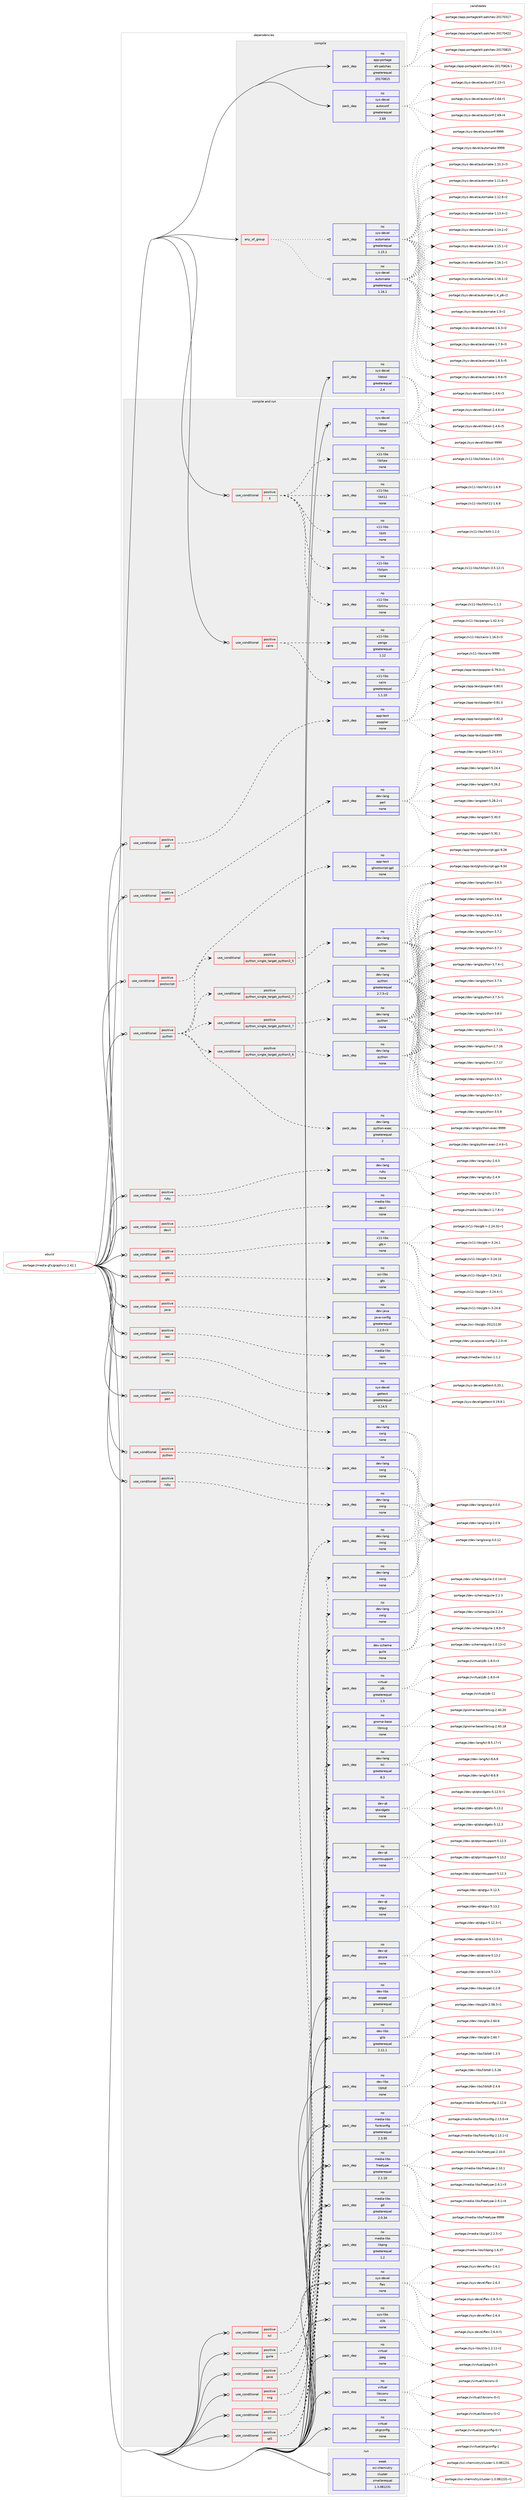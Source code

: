 digraph prolog {

# *************
# Graph options
# *************

newrank=true;
concentrate=true;
compound=true;
graph [rankdir=LR,fontname=Helvetica,fontsize=10,ranksep=1.5];#, ranksep=2.5, nodesep=0.2];
edge  [arrowhead=vee];
node  [fontname=Helvetica,fontsize=10];

# **********
# The ebuild
# **********

subgraph cluster_leftcol {
color=gray;
rank=same;
label=<<i>ebuild</i>>;
id [label="portage://media-gfx/graphviz-2.42.1", color=red, width=4, href="../media-gfx/graphviz-2.42.1.svg"];
}

# ****************
# The dependencies
# ****************

subgraph cluster_midcol {
color=gray;
label=<<i>dependencies</i>>;
subgraph cluster_compile {
fillcolor="#eeeeee";
style=filled;
label=<<i>compile</i>>;
subgraph any4954 {
dependency314022 [label=<<TABLE BORDER="0" CELLBORDER="1" CELLSPACING="0" CELLPADDING="4"><TR><TD CELLPADDING="10">any_of_group</TD></TR></TABLE>>, shape=none, color=red];subgraph pack230391 {
dependency314023 [label=<<TABLE BORDER="0" CELLBORDER="1" CELLSPACING="0" CELLPADDING="4" WIDTH="220"><TR><TD ROWSPAN="6" CELLPADDING="30">pack_dep</TD></TR><TR><TD WIDTH="110">no</TD></TR><TR><TD>sys-devel</TD></TR><TR><TD>automake</TD></TR><TR><TD>greaterequal</TD></TR><TR><TD>1.16.1</TD></TR></TABLE>>, shape=none, color=blue];
}
dependency314022:e -> dependency314023:w [weight=20,style="dotted",arrowhead="oinv"];
subgraph pack230392 {
dependency314024 [label=<<TABLE BORDER="0" CELLBORDER="1" CELLSPACING="0" CELLPADDING="4" WIDTH="220"><TR><TD ROWSPAN="6" CELLPADDING="30">pack_dep</TD></TR><TR><TD WIDTH="110">no</TD></TR><TR><TD>sys-devel</TD></TR><TR><TD>automake</TD></TR><TR><TD>greaterequal</TD></TR><TR><TD>1.15.1</TD></TR></TABLE>>, shape=none, color=blue];
}
dependency314022:e -> dependency314024:w [weight=20,style="dotted",arrowhead="oinv"];
}
id:e -> dependency314022:w [weight=20,style="solid",arrowhead="vee"];
subgraph pack230393 {
dependency314025 [label=<<TABLE BORDER="0" CELLBORDER="1" CELLSPACING="0" CELLPADDING="4" WIDTH="220"><TR><TD ROWSPAN="6" CELLPADDING="30">pack_dep</TD></TR><TR><TD WIDTH="110">no</TD></TR><TR><TD>app-portage</TD></TR><TR><TD>elt-patches</TD></TR><TR><TD>greaterequal</TD></TR><TR><TD>20170815</TD></TR></TABLE>>, shape=none, color=blue];
}
id:e -> dependency314025:w [weight=20,style="solid",arrowhead="vee"];
subgraph pack230394 {
dependency314026 [label=<<TABLE BORDER="0" CELLBORDER="1" CELLSPACING="0" CELLPADDING="4" WIDTH="220"><TR><TD ROWSPAN="6" CELLPADDING="30">pack_dep</TD></TR><TR><TD WIDTH="110">no</TD></TR><TR><TD>sys-devel</TD></TR><TR><TD>autoconf</TD></TR><TR><TD>greaterequal</TD></TR><TR><TD>2.69</TD></TR></TABLE>>, shape=none, color=blue];
}
id:e -> dependency314026:w [weight=20,style="solid",arrowhead="vee"];
subgraph pack230395 {
dependency314027 [label=<<TABLE BORDER="0" CELLBORDER="1" CELLSPACING="0" CELLPADDING="4" WIDTH="220"><TR><TD ROWSPAN="6" CELLPADDING="30">pack_dep</TD></TR><TR><TD WIDTH="110">no</TD></TR><TR><TD>sys-devel</TD></TR><TR><TD>libtool</TD></TR><TR><TD>greaterequal</TD></TR><TR><TD>2.4</TD></TR></TABLE>>, shape=none, color=blue];
}
id:e -> dependency314027:w [weight=20,style="solid",arrowhead="vee"];
}
subgraph cluster_compileandrun {
fillcolor="#eeeeee";
style=filled;
label=<<i>compile and run</i>>;
subgraph cond78561 {
dependency314028 [label=<<TABLE BORDER="0" CELLBORDER="1" CELLSPACING="0" CELLPADDING="4"><TR><TD ROWSPAN="3" CELLPADDING="10">use_conditional</TD></TR><TR><TD>positive</TD></TR><TR><TD>X</TD></TR></TABLE>>, shape=none, color=red];
subgraph pack230396 {
dependency314029 [label=<<TABLE BORDER="0" CELLBORDER="1" CELLSPACING="0" CELLPADDING="4" WIDTH="220"><TR><TD ROWSPAN="6" CELLPADDING="30">pack_dep</TD></TR><TR><TD WIDTH="110">no</TD></TR><TR><TD>x11-libs</TD></TR><TR><TD>libX11</TD></TR><TR><TD>none</TD></TR><TR><TD></TD></TR></TABLE>>, shape=none, color=blue];
}
dependency314028:e -> dependency314029:w [weight=20,style="dashed",arrowhead="vee"];
subgraph pack230397 {
dependency314030 [label=<<TABLE BORDER="0" CELLBORDER="1" CELLSPACING="0" CELLPADDING="4" WIDTH="220"><TR><TD ROWSPAN="6" CELLPADDING="30">pack_dep</TD></TR><TR><TD WIDTH="110">no</TD></TR><TR><TD>x11-libs</TD></TR><TR><TD>libXaw</TD></TR><TR><TD>none</TD></TR><TR><TD></TD></TR></TABLE>>, shape=none, color=blue];
}
dependency314028:e -> dependency314030:w [weight=20,style="dashed",arrowhead="vee"];
subgraph pack230398 {
dependency314031 [label=<<TABLE BORDER="0" CELLBORDER="1" CELLSPACING="0" CELLPADDING="4" WIDTH="220"><TR><TD ROWSPAN="6" CELLPADDING="30">pack_dep</TD></TR><TR><TD WIDTH="110">no</TD></TR><TR><TD>x11-libs</TD></TR><TR><TD>libXmu</TD></TR><TR><TD>none</TD></TR><TR><TD></TD></TR></TABLE>>, shape=none, color=blue];
}
dependency314028:e -> dependency314031:w [weight=20,style="dashed",arrowhead="vee"];
subgraph pack230399 {
dependency314032 [label=<<TABLE BORDER="0" CELLBORDER="1" CELLSPACING="0" CELLPADDING="4" WIDTH="220"><TR><TD ROWSPAN="6" CELLPADDING="30">pack_dep</TD></TR><TR><TD WIDTH="110">no</TD></TR><TR><TD>x11-libs</TD></TR><TR><TD>libXpm</TD></TR><TR><TD>none</TD></TR><TR><TD></TD></TR></TABLE>>, shape=none, color=blue];
}
dependency314028:e -> dependency314032:w [weight=20,style="dashed",arrowhead="vee"];
subgraph pack230400 {
dependency314033 [label=<<TABLE BORDER="0" CELLBORDER="1" CELLSPACING="0" CELLPADDING="4" WIDTH="220"><TR><TD ROWSPAN="6" CELLPADDING="30">pack_dep</TD></TR><TR><TD WIDTH="110">no</TD></TR><TR><TD>x11-libs</TD></TR><TR><TD>libXt</TD></TR><TR><TD>none</TD></TR><TR><TD></TD></TR></TABLE>>, shape=none, color=blue];
}
dependency314028:e -> dependency314033:w [weight=20,style="dashed",arrowhead="vee"];
}
id:e -> dependency314028:w [weight=20,style="solid",arrowhead="odotvee"];
subgraph cond78562 {
dependency314034 [label=<<TABLE BORDER="0" CELLBORDER="1" CELLSPACING="0" CELLPADDING="4"><TR><TD ROWSPAN="3" CELLPADDING="10">use_conditional</TD></TR><TR><TD>positive</TD></TR><TR><TD>cairo</TD></TR></TABLE>>, shape=none, color=red];
subgraph pack230401 {
dependency314035 [label=<<TABLE BORDER="0" CELLBORDER="1" CELLSPACING="0" CELLPADDING="4" WIDTH="220"><TR><TD ROWSPAN="6" CELLPADDING="30">pack_dep</TD></TR><TR><TD WIDTH="110">no</TD></TR><TR><TD>x11-libs</TD></TR><TR><TD>cairo</TD></TR><TR><TD>greaterequal</TD></TR><TR><TD>1.1.10</TD></TR></TABLE>>, shape=none, color=blue];
}
dependency314034:e -> dependency314035:w [weight=20,style="dashed",arrowhead="vee"];
subgraph pack230402 {
dependency314036 [label=<<TABLE BORDER="0" CELLBORDER="1" CELLSPACING="0" CELLPADDING="4" WIDTH="220"><TR><TD ROWSPAN="6" CELLPADDING="30">pack_dep</TD></TR><TR><TD WIDTH="110">no</TD></TR><TR><TD>x11-libs</TD></TR><TR><TD>pango</TD></TR><TR><TD>greaterequal</TD></TR><TR><TD>1.12</TD></TR></TABLE>>, shape=none, color=blue];
}
dependency314034:e -> dependency314036:w [weight=20,style="dashed",arrowhead="vee"];
}
id:e -> dependency314034:w [weight=20,style="solid",arrowhead="odotvee"];
subgraph cond78563 {
dependency314037 [label=<<TABLE BORDER="0" CELLBORDER="1" CELLSPACING="0" CELLPADDING="4"><TR><TD ROWSPAN="3" CELLPADDING="10">use_conditional</TD></TR><TR><TD>positive</TD></TR><TR><TD>devil</TD></TR></TABLE>>, shape=none, color=red];
subgraph pack230403 {
dependency314038 [label=<<TABLE BORDER="0" CELLBORDER="1" CELLSPACING="0" CELLPADDING="4" WIDTH="220"><TR><TD ROWSPAN="6" CELLPADDING="30">pack_dep</TD></TR><TR><TD WIDTH="110">no</TD></TR><TR><TD>media-libs</TD></TR><TR><TD>devil</TD></TR><TR><TD>none</TD></TR><TR><TD></TD></TR></TABLE>>, shape=none, color=blue];
}
dependency314037:e -> dependency314038:w [weight=20,style="dashed",arrowhead="vee"];
}
id:e -> dependency314037:w [weight=20,style="solid",arrowhead="odotvee"];
subgraph cond78564 {
dependency314039 [label=<<TABLE BORDER="0" CELLBORDER="1" CELLSPACING="0" CELLPADDING="4"><TR><TD ROWSPAN="3" CELLPADDING="10">use_conditional</TD></TR><TR><TD>positive</TD></TR><TR><TD>gtk</TD></TR></TABLE>>, shape=none, color=red];
subgraph pack230404 {
dependency314040 [label=<<TABLE BORDER="0" CELLBORDER="1" CELLSPACING="0" CELLPADDING="4" WIDTH="220"><TR><TD ROWSPAN="6" CELLPADDING="30">pack_dep</TD></TR><TR><TD WIDTH="110">no</TD></TR><TR><TD>x11-libs</TD></TR><TR><TD>gtk+</TD></TR><TR><TD>none</TD></TR><TR><TD></TD></TR></TABLE>>, shape=none, color=blue];
}
dependency314039:e -> dependency314040:w [weight=20,style="dashed",arrowhead="vee"];
}
id:e -> dependency314039:w [weight=20,style="solid",arrowhead="odotvee"];
subgraph cond78565 {
dependency314041 [label=<<TABLE BORDER="0" CELLBORDER="1" CELLSPACING="0" CELLPADDING="4"><TR><TD ROWSPAN="3" CELLPADDING="10">use_conditional</TD></TR><TR><TD>positive</TD></TR><TR><TD>gts</TD></TR></TABLE>>, shape=none, color=red];
subgraph pack230405 {
dependency314042 [label=<<TABLE BORDER="0" CELLBORDER="1" CELLSPACING="0" CELLPADDING="4" WIDTH="220"><TR><TD ROWSPAN="6" CELLPADDING="30">pack_dep</TD></TR><TR><TD WIDTH="110">no</TD></TR><TR><TD>sci-libs</TD></TR><TR><TD>gts</TD></TR><TR><TD>none</TD></TR><TR><TD></TD></TR></TABLE>>, shape=none, color=blue];
}
dependency314041:e -> dependency314042:w [weight=20,style="dashed",arrowhead="vee"];
}
id:e -> dependency314041:w [weight=20,style="solid",arrowhead="odotvee"];
subgraph cond78566 {
dependency314043 [label=<<TABLE BORDER="0" CELLBORDER="1" CELLSPACING="0" CELLPADDING="4"><TR><TD ROWSPAN="3" CELLPADDING="10">use_conditional</TD></TR><TR><TD>positive</TD></TR><TR><TD>guile</TD></TR></TABLE>>, shape=none, color=red];
subgraph pack230406 {
dependency314044 [label=<<TABLE BORDER="0" CELLBORDER="1" CELLSPACING="0" CELLPADDING="4" WIDTH="220"><TR><TD ROWSPAN="6" CELLPADDING="30">pack_dep</TD></TR><TR><TD WIDTH="110">no</TD></TR><TR><TD>dev-lang</TD></TR><TR><TD>swig</TD></TR><TR><TD>none</TD></TR><TR><TD></TD></TR></TABLE>>, shape=none, color=blue];
}
dependency314043:e -> dependency314044:w [weight=20,style="dashed",arrowhead="vee"];
subgraph pack230407 {
dependency314045 [label=<<TABLE BORDER="0" CELLBORDER="1" CELLSPACING="0" CELLPADDING="4" WIDTH="220"><TR><TD ROWSPAN="6" CELLPADDING="30">pack_dep</TD></TR><TR><TD WIDTH="110">no</TD></TR><TR><TD>dev-scheme</TD></TR><TR><TD>guile</TD></TR><TR><TD>none</TD></TR><TR><TD></TD></TR></TABLE>>, shape=none, color=blue];
}
dependency314043:e -> dependency314045:w [weight=20,style="dashed",arrowhead="vee"];
}
id:e -> dependency314043:w [weight=20,style="solid",arrowhead="odotvee"];
subgraph cond78567 {
dependency314046 [label=<<TABLE BORDER="0" CELLBORDER="1" CELLSPACING="0" CELLPADDING="4"><TR><TD ROWSPAN="3" CELLPADDING="10">use_conditional</TD></TR><TR><TD>positive</TD></TR><TR><TD>java</TD></TR></TABLE>>, shape=none, color=red];
subgraph pack230408 {
dependency314047 [label=<<TABLE BORDER="0" CELLBORDER="1" CELLSPACING="0" CELLPADDING="4" WIDTH="220"><TR><TD ROWSPAN="6" CELLPADDING="30">pack_dep</TD></TR><TR><TD WIDTH="110">no</TD></TR><TR><TD>dev-java</TD></TR><TR><TD>java-config</TD></TR><TR><TD>greaterequal</TD></TR><TR><TD>2.2.0-r3</TD></TR></TABLE>>, shape=none, color=blue];
}
dependency314046:e -> dependency314047:w [weight=20,style="dashed",arrowhead="vee"];
}
id:e -> dependency314046:w [weight=20,style="solid",arrowhead="odotvee"];
subgraph cond78568 {
dependency314048 [label=<<TABLE BORDER="0" CELLBORDER="1" CELLSPACING="0" CELLPADDING="4"><TR><TD ROWSPAN="3" CELLPADDING="10">use_conditional</TD></TR><TR><TD>positive</TD></TR><TR><TD>java</TD></TR></TABLE>>, shape=none, color=red];
subgraph pack230409 {
dependency314049 [label=<<TABLE BORDER="0" CELLBORDER="1" CELLSPACING="0" CELLPADDING="4" WIDTH="220"><TR><TD ROWSPAN="6" CELLPADDING="30">pack_dep</TD></TR><TR><TD WIDTH="110">no</TD></TR><TR><TD>dev-lang</TD></TR><TR><TD>swig</TD></TR><TR><TD>none</TD></TR><TR><TD></TD></TR></TABLE>>, shape=none, color=blue];
}
dependency314048:e -> dependency314049:w [weight=20,style="dashed",arrowhead="vee"];
subgraph pack230410 {
dependency314050 [label=<<TABLE BORDER="0" CELLBORDER="1" CELLSPACING="0" CELLPADDING="4" WIDTH="220"><TR><TD ROWSPAN="6" CELLPADDING="30">pack_dep</TD></TR><TR><TD WIDTH="110">no</TD></TR><TR><TD>virtual</TD></TR><TR><TD>jdk</TD></TR><TR><TD>greaterequal</TD></TR><TR><TD>1.5</TD></TR></TABLE>>, shape=none, color=blue];
}
dependency314048:e -> dependency314050:w [weight=20,style="dashed",arrowhead="vee"];
}
id:e -> dependency314048:w [weight=20,style="solid",arrowhead="odotvee"];
subgraph cond78569 {
dependency314051 [label=<<TABLE BORDER="0" CELLBORDER="1" CELLSPACING="0" CELLPADDING="4"><TR><TD ROWSPAN="3" CELLPADDING="10">use_conditional</TD></TR><TR><TD>positive</TD></TR><TR><TD>lasi</TD></TR></TABLE>>, shape=none, color=red];
subgraph pack230411 {
dependency314052 [label=<<TABLE BORDER="0" CELLBORDER="1" CELLSPACING="0" CELLPADDING="4" WIDTH="220"><TR><TD ROWSPAN="6" CELLPADDING="30">pack_dep</TD></TR><TR><TD WIDTH="110">no</TD></TR><TR><TD>media-libs</TD></TR><TR><TD>lasi</TD></TR><TR><TD>none</TD></TR><TR><TD></TD></TR></TABLE>>, shape=none, color=blue];
}
dependency314051:e -> dependency314052:w [weight=20,style="dashed",arrowhead="vee"];
}
id:e -> dependency314051:w [weight=20,style="solid",arrowhead="odotvee"];
subgraph cond78570 {
dependency314053 [label=<<TABLE BORDER="0" CELLBORDER="1" CELLSPACING="0" CELLPADDING="4"><TR><TD ROWSPAN="3" CELLPADDING="10">use_conditional</TD></TR><TR><TD>positive</TD></TR><TR><TD>nls</TD></TR></TABLE>>, shape=none, color=red];
subgraph pack230412 {
dependency314054 [label=<<TABLE BORDER="0" CELLBORDER="1" CELLSPACING="0" CELLPADDING="4" WIDTH="220"><TR><TD ROWSPAN="6" CELLPADDING="30">pack_dep</TD></TR><TR><TD WIDTH="110">no</TD></TR><TR><TD>sys-devel</TD></TR><TR><TD>gettext</TD></TR><TR><TD>greaterequal</TD></TR><TR><TD>0.14.5</TD></TR></TABLE>>, shape=none, color=blue];
}
dependency314053:e -> dependency314054:w [weight=20,style="dashed",arrowhead="vee"];
}
id:e -> dependency314053:w [weight=20,style="solid",arrowhead="odotvee"];
subgraph cond78571 {
dependency314055 [label=<<TABLE BORDER="0" CELLBORDER="1" CELLSPACING="0" CELLPADDING="4"><TR><TD ROWSPAN="3" CELLPADDING="10">use_conditional</TD></TR><TR><TD>positive</TD></TR><TR><TD>pdf</TD></TR></TABLE>>, shape=none, color=red];
subgraph pack230413 {
dependency314056 [label=<<TABLE BORDER="0" CELLBORDER="1" CELLSPACING="0" CELLPADDING="4" WIDTH="220"><TR><TD ROWSPAN="6" CELLPADDING="30">pack_dep</TD></TR><TR><TD WIDTH="110">no</TD></TR><TR><TD>app-text</TD></TR><TR><TD>poppler</TD></TR><TR><TD>none</TD></TR><TR><TD></TD></TR></TABLE>>, shape=none, color=blue];
}
dependency314055:e -> dependency314056:w [weight=20,style="dashed",arrowhead="vee"];
}
id:e -> dependency314055:w [weight=20,style="solid",arrowhead="odotvee"];
subgraph cond78572 {
dependency314057 [label=<<TABLE BORDER="0" CELLBORDER="1" CELLSPACING="0" CELLPADDING="4"><TR><TD ROWSPAN="3" CELLPADDING="10">use_conditional</TD></TR><TR><TD>positive</TD></TR><TR><TD>perl</TD></TR></TABLE>>, shape=none, color=red];
subgraph pack230414 {
dependency314058 [label=<<TABLE BORDER="0" CELLBORDER="1" CELLSPACING="0" CELLPADDING="4" WIDTH="220"><TR><TD ROWSPAN="6" CELLPADDING="30">pack_dep</TD></TR><TR><TD WIDTH="110">no</TD></TR><TR><TD>dev-lang</TD></TR><TR><TD>perl</TD></TR><TR><TD>none</TD></TR><TR><TD></TD></TR></TABLE>>, shape=none, color=blue];
}
dependency314057:e -> dependency314058:w [weight=20,style="dashed",arrowhead="vee"];
}
id:e -> dependency314057:w [weight=20,style="solid",arrowhead="odotvee"];
subgraph cond78573 {
dependency314059 [label=<<TABLE BORDER="0" CELLBORDER="1" CELLSPACING="0" CELLPADDING="4"><TR><TD ROWSPAN="3" CELLPADDING="10">use_conditional</TD></TR><TR><TD>positive</TD></TR><TR><TD>perl</TD></TR></TABLE>>, shape=none, color=red];
subgraph pack230415 {
dependency314060 [label=<<TABLE BORDER="0" CELLBORDER="1" CELLSPACING="0" CELLPADDING="4" WIDTH="220"><TR><TD ROWSPAN="6" CELLPADDING="30">pack_dep</TD></TR><TR><TD WIDTH="110">no</TD></TR><TR><TD>dev-lang</TD></TR><TR><TD>swig</TD></TR><TR><TD>none</TD></TR><TR><TD></TD></TR></TABLE>>, shape=none, color=blue];
}
dependency314059:e -> dependency314060:w [weight=20,style="dashed",arrowhead="vee"];
}
id:e -> dependency314059:w [weight=20,style="solid",arrowhead="odotvee"];
subgraph cond78574 {
dependency314061 [label=<<TABLE BORDER="0" CELLBORDER="1" CELLSPACING="0" CELLPADDING="4"><TR><TD ROWSPAN="3" CELLPADDING="10">use_conditional</TD></TR><TR><TD>positive</TD></TR><TR><TD>postscript</TD></TR></TABLE>>, shape=none, color=red];
subgraph pack230416 {
dependency314062 [label=<<TABLE BORDER="0" CELLBORDER="1" CELLSPACING="0" CELLPADDING="4" WIDTH="220"><TR><TD ROWSPAN="6" CELLPADDING="30">pack_dep</TD></TR><TR><TD WIDTH="110">no</TD></TR><TR><TD>app-text</TD></TR><TR><TD>ghostscript-gpl</TD></TR><TR><TD>none</TD></TR><TR><TD></TD></TR></TABLE>>, shape=none, color=blue];
}
dependency314061:e -> dependency314062:w [weight=20,style="dashed",arrowhead="vee"];
}
id:e -> dependency314061:w [weight=20,style="solid",arrowhead="odotvee"];
subgraph cond78575 {
dependency314063 [label=<<TABLE BORDER="0" CELLBORDER="1" CELLSPACING="0" CELLPADDING="4"><TR><TD ROWSPAN="3" CELLPADDING="10">use_conditional</TD></TR><TR><TD>positive</TD></TR><TR><TD>python</TD></TR></TABLE>>, shape=none, color=red];
subgraph cond78576 {
dependency314064 [label=<<TABLE BORDER="0" CELLBORDER="1" CELLSPACING="0" CELLPADDING="4"><TR><TD ROWSPAN="3" CELLPADDING="10">use_conditional</TD></TR><TR><TD>positive</TD></TR><TR><TD>python_single_target_python2_7</TD></TR></TABLE>>, shape=none, color=red];
subgraph pack230417 {
dependency314065 [label=<<TABLE BORDER="0" CELLBORDER="1" CELLSPACING="0" CELLPADDING="4" WIDTH="220"><TR><TD ROWSPAN="6" CELLPADDING="30">pack_dep</TD></TR><TR><TD WIDTH="110">no</TD></TR><TR><TD>dev-lang</TD></TR><TR><TD>python</TD></TR><TR><TD>greaterequal</TD></TR><TR><TD>2.7.5-r2</TD></TR></TABLE>>, shape=none, color=blue];
}
dependency314064:e -> dependency314065:w [weight=20,style="dashed",arrowhead="vee"];
}
dependency314063:e -> dependency314064:w [weight=20,style="dashed",arrowhead="vee"];
subgraph cond78577 {
dependency314066 [label=<<TABLE BORDER="0" CELLBORDER="1" CELLSPACING="0" CELLPADDING="4"><TR><TD ROWSPAN="3" CELLPADDING="10">use_conditional</TD></TR><TR><TD>positive</TD></TR><TR><TD>python_single_target_python3_5</TD></TR></TABLE>>, shape=none, color=red];
subgraph pack230418 {
dependency314067 [label=<<TABLE BORDER="0" CELLBORDER="1" CELLSPACING="0" CELLPADDING="4" WIDTH="220"><TR><TD ROWSPAN="6" CELLPADDING="30">pack_dep</TD></TR><TR><TD WIDTH="110">no</TD></TR><TR><TD>dev-lang</TD></TR><TR><TD>python</TD></TR><TR><TD>none</TD></TR><TR><TD></TD></TR></TABLE>>, shape=none, color=blue];
}
dependency314066:e -> dependency314067:w [weight=20,style="dashed",arrowhead="vee"];
}
dependency314063:e -> dependency314066:w [weight=20,style="dashed",arrowhead="vee"];
subgraph cond78578 {
dependency314068 [label=<<TABLE BORDER="0" CELLBORDER="1" CELLSPACING="0" CELLPADDING="4"><TR><TD ROWSPAN="3" CELLPADDING="10">use_conditional</TD></TR><TR><TD>positive</TD></TR><TR><TD>python_single_target_python3_6</TD></TR></TABLE>>, shape=none, color=red];
subgraph pack230419 {
dependency314069 [label=<<TABLE BORDER="0" CELLBORDER="1" CELLSPACING="0" CELLPADDING="4" WIDTH="220"><TR><TD ROWSPAN="6" CELLPADDING="30">pack_dep</TD></TR><TR><TD WIDTH="110">no</TD></TR><TR><TD>dev-lang</TD></TR><TR><TD>python</TD></TR><TR><TD>none</TD></TR><TR><TD></TD></TR></TABLE>>, shape=none, color=blue];
}
dependency314068:e -> dependency314069:w [weight=20,style="dashed",arrowhead="vee"];
}
dependency314063:e -> dependency314068:w [weight=20,style="dashed",arrowhead="vee"];
subgraph cond78579 {
dependency314070 [label=<<TABLE BORDER="0" CELLBORDER="1" CELLSPACING="0" CELLPADDING="4"><TR><TD ROWSPAN="3" CELLPADDING="10">use_conditional</TD></TR><TR><TD>positive</TD></TR><TR><TD>python_single_target_python3_7</TD></TR></TABLE>>, shape=none, color=red];
subgraph pack230420 {
dependency314071 [label=<<TABLE BORDER="0" CELLBORDER="1" CELLSPACING="0" CELLPADDING="4" WIDTH="220"><TR><TD ROWSPAN="6" CELLPADDING="30">pack_dep</TD></TR><TR><TD WIDTH="110">no</TD></TR><TR><TD>dev-lang</TD></TR><TR><TD>python</TD></TR><TR><TD>none</TD></TR><TR><TD></TD></TR></TABLE>>, shape=none, color=blue];
}
dependency314070:e -> dependency314071:w [weight=20,style="dashed",arrowhead="vee"];
}
dependency314063:e -> dependency314070:w [weight=20,style="dashed",arrowhead="vee"];
subgraph pack230421 {
dependency314072 [label=<<TABLE BORDER="0" CELLBORDER="1" CELLSPACING="0" CELLPADDING="4" WIDTH="220"><TR><TD ROWSPAN="6" CELLPADDING="30">pack_dep</TD></TR><TR><TD WIDTH="110">no</TD></TR><TR><TD>dev-lang</TD></TR><TR><TD>python-exec</TD></TR><TR><TD>greaterequal</TD></TR><TR><TD>2</TD></TR></TABLE>>, shape=none, color=blue];
}
dependency314063:e -> dependency314072:w [weight=20,style="dashed",arrowhead="vee"];
}
id:e -> dependency314063:w [weight=20,style="solid",arrowhead="odotvee"];
subgraph cond78580 {
dependency314073 [label=<<TABLE BORDER="0" CELLBORDER="1" CELLSPACING="0" CELLPADDING="4"><TR><TD ROWSPAN="3" CELLPADDING="10">use_conditional</TD></TR><TR><TD>positive</TD></TR><TR><TD>python</TD></TR></TABLE>>, shape=none, color=red];
subgraph pack230422 {
dependency314074 [label=<<TABLE BORDER="0" CELLBORDER="1" CELLSPACING="0" CELLPADDING="4" WIDTH="220"><TR><TD ROWSPAN="6" CELLPADDING="30">pack_dep</TD></TR><TR><TD WIDTH="110">no</TD></TR><TR><TD>dev-lang</TD></TR><TR><TD>swig</TD></TR><TR><TD>none</TD></TR><TR><TD></TD></TR></TABLE>>, shape=none, color=blue];
}
dependency314073:e -> dependency314074:w [weight=20,style="dashed",arrowhead="vee"];
}
id:e -> dependency314073:w [weight=20,style="solid",arrowhead="odotvee"];
subgraph cond78581 {
dependency314075 [label=<<TABLE BORDER="0" CELLBORDER="1" CELLSPACING="0" CELLPADDING="4"><TR><TD ROWSPAN="3" CELLPADDING="10">use_conditional</TD></TR><TR><TD>positive</TD></TR><TR><TD>qt5</TD></TR></TABLE>>, shape=none, color=red];
subgraph pack230423 {
dependency314076 [label=<<TABLE BORDER="0" CELLBORDER="1" CELLSPACING="0" CELLPADDING="4" WIDTH="220"><TR><TD ROWSPAN="6" CELLPADDING="30">pack_dep</TD></TR><TR><TD WIDTH="110">no</TD></TR><TR><TD>dev-qt</TD></TR><TR><TD>qtcore</TD></TR><TR><TD>none</TD></TR><TR><TD></TD></TR></TABLE>>, shape=none, color=blue];
}
dependency314075:e -> dependency314076:w [weight=20,style="dashed",arrowhead="vee"];
subgraph pack230424 {
dependency314077 [label=<<TABLE BORDER="0" CELLBORDER="1" CELLSPACING="0" CELLPADDING="4" WIDTH="220"><TR><TD ROWSPAN="6" CELLPADDING="30">pack_dep</TD></TR><TR><TD WIDTH="110">no</TD></TR><TR><TD>dev-qt</TD></TR><TR><TD>qtgui</TD></TR><TR><TD>none</TD></TR><TR><TD></TD></TR></TABLE>>, shape=none, color=blue];
}
dependency314075:e -> dependency314077:w [weight=20,style="dashed",arrowhead="vee"];
subgraph pack230425 {
dependency314078 [label=<<TABLE BORDER="0" CELLBORDER="1" CELLSPACING="0" CELLPADDING="4" WIDTH="220"><TR><TD ROWSPAN="6" CELLPADDING="30">pack_dep</TD></TR><TR><TD WIDTH="110">no</TD></TR><TR><TD>dev-qt</TD></TR><TR><TD>qtprintsupport</TD></TR><TR><TD>none</TD></TR><TR><TD></TD></TR></TABLE>>, shape=none, color=blue];
}
dependency314075:e -> dependency314078:w [weight=20,style="dashed",arrowhead="vee"];
subgraph pack230426 {
dependency314079 [label=<<TABLE BORDER="0" CELLBORDER="1" CELLSPACING="0" CELLPADDING="4" WIDTH="220"><TR><TD ROWSPAN="6" CELLPADDING="30">pack_dep</TD></TR><TR><TD WIDTH="110">no</TD></TR><TR><TD>dev-qt</TD></TR><TR><TD>qtwidgets</TD></TR><TR><TD>none</TD></TR><TR><TD></TD></TR></TABLE>>, shape=none, color=blue];
}
dependency314075:e -> dependency314079:w [weight=20,style="dashed",arrowhead="vee"];
}
id:e -> dependency314075:w [weight=20,style="solid",arrowhead="odotvee"];
subgraph cond78582 {
dependency314080 [label=<<TABLE BORDER="0" CELLBORDER="1" CELLSPACING="0" CELLPADDING="4"><TR><TD ROWSPAN="3" CELLPADDING="10">use_conditional</TD></TR><TR><TD>positive</TD></TR><TR><TD>ruby</TD></TR></TABLE>>, shape=none, color=red];
subgraph pack230427 {
dependency314081 [label=<<TABLE BORDER="0" CELLBORDER="1" CELLSPACING="0" CELLPADDING="4" WIDTH="220"><TR><TD ROWSPAN="6" CELLPADDING="30">pack_dep</TD></TR><TR><TD WIDTH="110">no</TD></TR><TR><TD>dev-lang</TD></TR><TR><TD>ruby</TD></TR><TR><TD>none</TD></TR><TR><TD></TD></TR></TABLE>>, shape=none, color=blue];
}
dependency314080:e -> dependency314081:w [weight=20,style="dashed",arrowhead="vee"];
}
id:e -> dependency314080:w [weight=20,style="solid",arrowhead="odotvee"];
subgraph cond78583 {
dependency314082 [label=<<TABLE BORDER="0" CELLBORDER="1" CELLSPACING="0" CELLPADDING="4"><TR><TD ROWSPAN="3" CELLPADDING="10">use_conditional</TD></TR><TR><TD>positive</TD></TR><TR><TD>ruby</TD></TR></TABLE>>, shape=none, color=red];
subgraph pack230428 {
dependency314083 [label=<<TABLE BORDER="0" CELLBORDER="1" CELLSPACING="0" CELLPADDING="4" WIDTH="220"><TR><TD ROWSPAN="6" CELLPADDING="30">pack_dep</TD></TR><TR><TD WIDTH="110">no</TD></TR><TR><TD>dev-lang</TD></TR><TR><TD>swig</TD></TR><TR><TD>none</TD></TR><TR><TD></TD></TR></TABLE>>, shape=none, color=blue];
}
dependency314082:e -> dependency314083:w [weight=20,style="dashed",arrowhead="vee"];
}
id:e -> dependency314082:w [weight=20,style="solid",arrowhead="odotvee"];
subgraph cond78584 {
dependency314084 [label=<<TABLE BORDER="0" CELLBORDER="1" CELLSPACING="0" CELLPADDING="4"><TR><TD ROWSPAN="3" CELLPADDING="10">use_conditional</TD></TR><TR><TD>positive</TD></TR><TR><TD>svg</TD></TR></TABLE>>, shape=none, color=red];
subgraph pack230429 {
dependency314085 [label=<<TABLE BORDER="0" CELLBORDER="1" CELLSPACING="0" CELLPADDING="4" WIDTH="220"><TR><TD ROWSPAN="6" CELLPADDING="30">pack_dep</TD></TR><TR><TD WIDTH="110">no</TD></TR><TR><TD>gnome-base</TD></TR><TR><TD>librsvg</TD></TR><TR><TD>none</TD></TR><TR><TD></TD></TR></TABLE>>, shape=none, color=blue];
}
dependency314084:e -> dependency314085:w [weight=20,style="dashed",arrowhead="vee"];
}
id:e -> dependency314084:w [weight=20,style="solid",arrowhead="odotvee"];
subgraph cond78585 {
dependency314086 [label=<<TABLE BORDER="0" CELLBORDER="1" CELLSPACING="0" CELLPADDING="4"><TR><TD ROWSPAN="3" CELLPADDING="10">use_conditional</TD></TR><TR><TD>positive</TD></TR><TR><TD>tcl</TD></TR></TABLE>>, shape=none, color=red];
subgraph pack230430 {
dependency314087 [label=<<TABLE BORDER="0" CELLBORDER="1" CELLSPACING="0" CELLPADDING="4" WIDTH="220"><TR><TD ROWSPAN="6" CELLPADDING="30">pack_dep</TD></TR><TR><TD WIDTH="110">no</TD></TR><TR><TD>dev-lang</TD></TR><TR><TD>swig</TD></TR><TR><TD>none</TD></TR><TR><TD></TD></TR></TABLE>>, shape=none, color=blue];
}
dependency314086:e -> dependency314087:w [weight=20,style="dashed",arrowhead="vee"];
}
id:e -> dependency314086:w [weight=20,style="solid",arrowhead="odotvee"];
subgraph cond78586 {
dependency314088 [label=<<TABLE BORDER="0" CELLBORDER="1" CELLSPACING="0" CELLPADDING="4"><TR><TD ROWSPAN="3" CELLPADDING="10">use_conditional</TD></TR><TR><TD>positive</TD></TR><TR><TD>tcl</TD></TR></TABLE>>, shape=none, color=red];
subgraph pack230431 {
dependency314089 [label=<<TABLE BORDER="0" CELLBORDER="1" CELLSPACING="0" CELLPADDING="4" WIDTH="220"><TR><TD ROWSPAN="6" CELLPADDING="30">pack_dep</TD></TR><TR><TD WIDTH="110">no</TD></TR><TR><TD>dev-lang</TD></TR><TR><TD>tcl</TD></TR><TR><TD>greaterequal</TD></TR><TR><TD>8.3</TD></TR></TABLE>>, shape=none, color=blue];
}
dependency314088:e -> dependency314089:w [weight=20,style="dashed",arrowhead="vee"];
}
id:e -> dependency314088:w [weight=20,style="solid",arrowhead="odotvee"];
subgraph pack230432 {
dependency314090 [label=<<TABLE BORDER="0" CELLBORDER="1" CELLSPACING="0" CELLPADDING="4" WIDTH="220"><TR><TD ROWSPAN="6" CELLPADDING="30">pack_dep</TD></TR><TR><TD WIDTH="110">no</TD></TR><TR><TD>dev-libs</TD></TR><TR><TD>expat</TD></TR><TR><TD>greaterequal</TD></TR><TR><TD>2</TD></TR></TABLE>>, shape=none, color=blue];
}
id:e -> dependency314090:w [weight=20,style="solid",arrowhead="odotvee"];
subgraph pack230433 {
dependency314091 [label=<<TABLE BORDER="0" CELLBORDER="1" CELLSPACING="0" CELLPADDING="4" WIDTH="220"><TR><TD ROWSPAN="6" CELLPADDING="30">pack_dep</TD></TR><TR><TD WIDTH="110">no</TD></TR><TR><TD>dev-libs</TD></TR><TR><TD>glib</TD></TR><TR><TD>greaterequal</TD></TR><TR><TD>2.11.1</TD></TR></TABLE>>, shape=none, color=blue];
}
id:e -> dependency314091:w [weight=20,style="solid",arrowhead="odotvee"];
subgraph pack230434 {
dependency314092 [label=<<TABLE BORDER="0" CELLBORDER="1" CELLSPACING="0" CELLPADDING="4" WIDTH="220"><TR><TD ROWSPAN="6" CELLPADDING="30">pack_dep</TD></TR><TR><TD WIDTH="110">no</TD></TR><TR><TD>dev-libs</TD></TR><TR><TD>libltdl</TD></TR><TR><TD>none</TD></TR><TR><TD></TD></TR></TABLE>>, shape=none, color=blue];
}
id:e -> dependency314092:w [weight=20,style="solid",arrowhead="odotvee"];
subgraph pack230435 {
dependency314093 [label=<<TABLE BORDER="0" CELLBORDER="1" CELLSPACING="0" CELLPADDING="4" WIDTH="220"><TR><TD ROWSPAN="6" CELLPADDING="30">pack_dep</TD></TR><TR><TD WIDTH="110">no</TD></TR><TR><TD>media-libs</TD></TR><TR><TD>fontconfig</TD></TR><TR><TD>greaterequal</TD></TR><TR><TD>2.3.95</TD></TR></TABLE>>, shape=none, color=blue];
}
id:e -> dependency314093:w [weight=20,style="solid",arrowhead="odotvee"];
subgraph pack230436 {
dependency314094 [label=<<TABLE BORDER="0" CELLBORDER="1" CELLSPACING="0" CELLPADDING="4" WIDTH="220"><TR><TD ROWSPAN="6" CELLPADDING="30">pack_dep</TD></TR><TR><TD WIDTH="110">no</TD></TR><TR><TD>media-libs</TD></TR><TR><TD>freetype</TD></TR><TR><TD>greaterequal</TD></TR><TR><TD>2.1.10</TD></TR></TABLE>>, shape=none, color=blue];
}
id:e -> dependency314094:w [weight=20,style="solid",arrowhead="odotvee"];
subgraph pack230437 {
dependency314095 [label=<<TABLE BORDER="0" CELLBORDER="1" CELLSPACING="0" CELLPADDING="4" WIDTH="220"><TR><TD ROWSPAN="6" CELLPADDING="30">pack_dep</TD></TR><TR><TD WIDTH="110">no</TD></TR><TR><TD>media-libs</TD></TR><TR><TD>gd</TD></TR><TR><TD>greaterequal</TD></TR><TR><TD>2.0.34</TD></TR></TABLE>>, shape=none, color=blue];
}
id:e -> dependency314095:w [weight=20,style="solid",arrowhead="odotvee"];
subgraph pack230438 {
dependency314096 [label=<<TABLE BORDER="0" CELLBORDER="1" CELLSPACING="0" CELLPADDING="4" WIDTH="220"><TR><TD ROWSPAN="6" CELLPADDING="30">pack_dep</TD></TR><TR><TD WIDTH="110">no</TD></TR><TR><TD>media-libs</TD></TR><TR><TD>libpng</TD></TR><TR><TD>greaterequal</TD></TR><TR><TD>1.2</TD></TR></TABLE>>, shape=none, color=blue];
}
id:e -> dependency314096:w [weight=20,style="solid",arrowhead="odotvee"];
subgraph pack230439 {
dependency314097 [label=<<TABLE BORDER="0" CELLBORDER="1" CELLSPACING="0" CELLPADDING="4" WIDTH="220"><TR><TD ROWSPAN="6" CELLPADDING="30">pack_dep</TD></TR><TR><TD WIDTH="110">no</TD></TR><TR><TD>sys-devel</TD></TR><TR><TD>flex</TD></TR><TR><TD>none</TD></TR><TR><TD></TD></TR></TABLE>>, shape=none, color=blue];
}
id:e -> dependency314097:w [weight=20,style="solid",arrowhead="odotvee"];
subgraph pack230440 {
dependency314098 [label=<<TABLE BORDER="0" CELLBORDER="1" CELLSPACING="0" CELLPADDING="4" WIDTH="220"><TR><TD ROWSPAN="6" CELLPADDING="30">pack_dep</TD></TR><TR><TD WIDTH="110">no</TD></TR><TR><TD>sys-devel</TD></TR><TR><TD>libtool</TD></TR><TR><TD>none</TD></TR><TR><TD></TD></TR></TABLE>>, shape=none, color=blue];
}
id:e -> dependency314098:w [weight=20,style="solid",arrowhead="odotvee"];
subgraph pack230441 {
dependency314099 [label=<<TABLE BORDER="0" CELLBORDER="1" CELLSPACING="0" CELLPADDING="4" WIDTH="220"><TR><TD ROWSPAN="6" CELLPADDING="30">pack_dep</TD></TR><TR><TD WIDTH="110">no</TD></TR><TR><TD>sys-libs</TD></TR><TR><TD>zlib</TD></TR><TR><TD>none</TD></TR><TR><TD></TD></TR></TABLE>>, shape=none, color=blue];
}
id:e -> dependency314099:w [weight=20,style="solid",arrowhead="odotvee"];
subgraph pack230442 {
dependency314100 [label=<<TABLE BORDER="0" CELLBORDER="1" CELLSPACING="0" CELLPADDING="4" WIDTH="220"><TR><TD ROWSPAN="6" CELLPADDING="30">pack_dep</TD></TR><TR><TD WIDTH="110">no</TD></TR><TR><TD>virtual</TD></TR><TR><TD>jpeg</TD></TR><TR><TD>none</TD></TR><TR><TD></TD></TR></TABLE>>, shape=none, color=blue];
}
id:e -> dependency314100:w [weight=20,style="solid",arrowhead="odotvee"];
subgraph pack230443 {
dependency314101 [label=<<TABLE BORDER="0" CELLBORDER="1" CELLSPACING="0" CELLPADDING="4" WIDTH="220"><TR><TD ROWSPAN="6" CELLPADDING="30">pack_dep</TD></TR><TR><TD WIDTH="110">no</TD></TR><TR><TD>virtual</TD></TR><TR><TD>libiconv</TD></TR><TR><TD>none</TD></TR><TR><TD></TD></TR></TABLE>>, shape=none, color=blue];
}
id:e -> dependency314101:w [weight=20,style="solid",arrowhead="odotvee"];
subgraph pack230444 {
dependency314102 [label=<<TABLE BORDER="0" CELLBORDER="1" CELLSPACING="0" CELLPADDING="4" WIDTH="220"><TR><TD ROWSPAN="6" CELLPADDING="30">pack_dep</TD></TR><TR><TD WIDTH="110">no</TD></TR><TR><TD>virtual</TD></TR><TR><TD>pkgconfig</TD></TR><TR><TD>none</TD></TR><TR><TD></TD></TR></TABLE>>, shape=none, color=blue];
}
id:e -> dependency314102:w [weight=20,style="solid",arrowhead="odotvee"];
}
subgraph cluster_run {
fillcolor="#eeeeee";
style=filled;
label=<<i>run</i>>;
subgraph pack230445 {
dependency314103 [label=<<TABLE BORDER="0" CELLBORDER="1" CELLSPACING="0" CELLPADDING="4" WIDTH="220"><TR><TD ROWSPAN="6" CELLPADDING="30">pack_dep</TD></TR><TR><TD WIDTH="110">weak</TD></TR><TR><TD>sci-chemistry</TD></TR><TR><TD>cluster</TD></TR><TR><TD>smallerequal</TD></TR><TR><TD>1.3.081231</TD></TR></TABLE>>, shape=none, color=blue];
}
id:e -> dependency314103:w [weight=20,style="solid",arrowhead="odot"];
}
}

# **************
# The candidates
# **************

subgraph cluster_choices {
rank=same;
color=gray;
label=<<i>candidates</i>>;

subgraph choice230391 {
color=black;
nodesep=1;
choiceportage11512111545100101118101108479711711611110997107101454946494846514511451 [label="portage://sys-devel/automake-1.10.3-r3", color=red, width=4,href="../sys-devel/automake-1.10.3-r3.svg"];
choiceportage11512111545100101118101108479711711611110997107101454946494946544511451 [label="portage://sys-devel/automake-1.11.6-r3", color=red, width=4,href="../sys-devel/automake-1.11.6-r3.svg"];
choiceportage11512111545100101118101108479711711611110997107101454946495046544511450 [label="portage://sys-devel/automake-1.12.6-r2", color=red, width=4,href="../sys-devel/automake-1.12.6-r2.svg"];
choiceportage11512111545100101118101108479711711611110997107101454946495146524511450 [label="portage://sys-devel/automake-1.13.4-r2", color=red, width=4,href="../sys-devel/automake-1.13.4-r2.svg"];
choiceportage11512111545100101118101108479711711611110997107101454946495246494511450 [label="portage://sys-devel/automake-1.14.1-r2", color=red, width=4,href="../sys-devel/automake-1.14.1-r2.svg"];
choiceportage11512111545100101118101108479711711611110997107101454946495346494511450 [label="portage://sys-devel/automake-1.15.1-r2", color=red, width=4,href="../sys-devel/automake-1.15.1-r2.svg"];
choiceportage11512111545100101118101108479711711611110997107101454946495446494511449 [label="portage://sys-devel/automake-1.16.1-r1", color=red, width=4,href="../sys-devel/automake-1.16.1-r1.svg"];
choiceportage11512111545100101118101108479711711611110997107101454946495446494511450 [label="portage://sys-devel/automake-1.16.1-r2", color=red, width=4,href="../sys-devel/automake-1.16.1-r2.svg"];
choiceportage115121115451001011181011084797117116111109971071014549465295112544511450 [label="portage://sys-devel/automake-1.4_p6-r2", color=red, width=4,href="../sys-devel/automake-1.4_p6-r2.svg"];
choiceportage11512111545100101118101108479711711611110997107101454946534511450 [label="portage://sys-devel/automake-1.5-r2", color=red, width=4,href="../sys-devel/automake-1.5-r2.svg"];
choiceportage115121115451001011181011084797117116111109971071014549465446514511450 [label="portage://sys-devel/automake-1.6.3-r2", color=red, width=4,href="../sys-devel/automake-1.6.3-r2.svg"];
choiceportage115121115451001011181011084797117116111109971071014549465546574511451 [label="portage://sys-devel/automake-1.7.9-r3", color=red, width=4,href="../sys-devel/automake-1.7.9-r3.svg"];
choiceportage115121115451001011181011084797117116111109971071014549465646534511453 [label="portage://sys-devel/automake-1.8.5-r5", color=red, width=4,href="../sys-devel/automake-1.8.5-r5.svg"];
choiceportage115121115451001011181011084797117116111109971071014549465746544511453 [label="portage://sys-devel/automake-1.9.6-r5", color=red, width=4,href="../sys-devel/automake-1.9.6-r5.svg"];
choiceportage115121115451001011181011084797117116111109971071014557575757 [label="portage://sys-devel/automake-9999", color=red, width=4,href="../sys-devel/automake-9999.svg"];
dependency314023:e -> choiceportage11512111545100101118101108479711711611110997107101454946494846514511451:w [style=dotted,weight="100"];
dependency314023:e -> choiceportage11512111545100101118101108479711711611110997107101454946494946544511451:w [style=dotted,weight="100"];
dependency314023:e -> choiceportage11512111545100101118101108479711711611110997107101454946495046544511450:w [style=dotted,weight="100"];
dependency314023:e -> choiceportage11512111545100101118101108479711711611110997107101454946495146524511450:w [style=dotted,weight="100"];
dependency314023:e -> choiceportage11512111545100101118101108479711711611110997107101454946495246494511450:w [style=dotted,weight="100"];
dependency314023:e -> choiceportage11512111545100101118101108479711711611110997107101454946495346494511450:w [style=dotted,weight="100"];
dependency314023:e -> choiceportage11512111545100101118101108479711711611110997107101454946495446494511449:w [style=dotted,weight="100"];
dependency314023:e -> choiceportage11512111545100101118101108479711711611110997107101454946495446494511450:w [style=dotted,weight="100"];
dependency314023:e -> choiceportage115121115451001011181011084797117116111109971071014549465295112544511450:w [style=dotted,weight="100"];
dependency314023:e -> choiceportage11512111545100101118101108479711711611110997107101454946534511450:w [style=dotted,weight="100"];
dependency314023:e -> choiceportage115121115451001011181011084797117116111109971071014549465446514511450:w [style=dotted,weight="100"];
dependency314023:e -> choiceportage115121115451001011181011084797117116111109971071014549465546574511451:w [style=dotted,weight="100"];
dependency314023:e -> choiceportage115121115451001011181011084797117116111109971071014549465646534511453:w [style=dotted,weight="100"];
dependency314023:e -> choiceportage115121115451001011181011084797117116111109971071014549465746544511453:w [style=dotted,weight="100"];
dependency314023:e -> choiceportage115121115451001011181011084797117116111109971071014557575757:w [style=dotted,weight="100"];
}
subgraph choice230392 {
color=black;
nodesep=1;
choiceportage11512111545100101118101108479711711611110997107101454946494846514511451 [label="portage://sys-devel/automake-1.10.3-r3", color=red, width=4,href="../sys-devel/automake-1.10.3-r3.svg"];
choiceportage11512111545100101118101108479711711611110997107101454946494946544511451 [label="portage://sys-devel/automake-1.11.6-r3", color=red, width=4,href="../sys-devel/automake-1.11.6-r3.svg"];
choiceportage11512111545100101118101108479711711611110997107101454946495046544511450 [label="portage://sys-devel/automake-1.12.6-r2", color=red, width=4,href="../sys-devel/automake-1.12.6-r2.svg"];
choiceportage11512111545100101118101108479711711611110997107101454946495146524511450 [label="portage://sys-devel/automake-1.13.4-r2", color=red, width=4,href="../sys-devel/automake-1.13.4-r2.svg"];
choiceportage11512111545100101118101108479711711611110997107101454946495246494511450 [label="portage://sys-devel/automake-1.14.1-r2", color=red, width=4,href="../sys-devel/automake-1.14.1-r2.svg"];
choiceportage11512111545100101118101108479711711611110997107101454946495346494511450 [label="portage://sys-devel/automake-1.15.1-r2", color=red, width=4,href="../sys-devel/automake-1.15.1-r2.svg"];
choiceportage11512111545100101118101108479711711611110997107101454946495446494511449 [label="portage://sys-devel/automake-1.16.1-r1", color=red, width=4,href="../sys-devel/automake-1.16.1-r1.svg"];
choiceportage11512111545100101118101108479711711611110997107101454946495446494511450 [label="portage://sys-devel/automake-1.16.1-r2", color=red, width=4,href="../sys-devel/automake-1.16.1-r2.svg"];
choiceportage115121115451001011181011084797117116111109971071014549465295112544511450 [label="portage://sys-devel/automake-1.4_p6-r2", color=red, width=4,href="../sys-devel/automake-1.4_p6-r2.svg"];
choiceportage11512111545100101118101108479711711611110997107101454946534511450 [label="portage://sys-devel/automake-1.5-r2", color=red, width=4,href="../sys-devel/automake-1.5-r2.svg"];
choiceportage115121115451001011181011084797117116111109971071014549465446514511450 [label="portage://sys-devel/automake-1.6.3-r2", color=red, width=4,href="../sys-devel/automake-1.6.3-r2.svg"];
choiceportage115121115451001011181011084797117116111109971071014549465546574511451 [label="portage://sys-devel/automake-1.7.9-r3", color=red, width=4,href="../sys-devel/automake-1.7.9-r3.svg"];
choiceportage115121115451001011181011084797117116111109971071014549465646534511453 [label="portage://sys-devel/automake-1.8.5-r5", color=red, width=4,href="../sys-devel/automake-1.8.5-r5.svg"];
choiceportage115121115451001011181011084797117116111109971071014549465746544511453 [label="portage://sys-devel/automake-1.9.6-r5", color=red, width=4,href="../sys-devel/automake-1.9.6-r5.svg"];
choiceportage115121115451001011181011084797117116111109971071014557575757 [label="portage://sys-devel/automake-9999", color=red, width=4,href="../sys-devel/automake-9999.svg"];
dependency314024:e -> choiceportage11512111545100101118101108479711711611110997107101454946494846514511451:w [style=dotted,weight="100"];
dependency314024:e -> choiceportage11512111545100101118101108479711711611110997107101454946494946544511451:w [style=dotted,weight="100"];
dependency314024:e -> choiceportage11512111545100101118101108479711711611110997107101454946495046544511450:w [style=dotted,weight="100"];
dependency314024:e -> choiceportage11512111545100101118101108479711711611110997107101454946495146524511450:w [style=dotted,weight="100"];
dependency314024:e -> choiceportage11512111545100101118101108479711711611110997107101454946495246494511450:w [style=dotted,weight="100"];
dependency314024:e -> choiceportage11512111545100101118101108479711711611110997107101454946495346494511450:w [style=dotted,weight="100"];
dependency314024:e -> choiceportage11512111545100101118101108479711711611110997107101454946495446494511449:w [style=dotted,weight="100"];
dependency314024:e -> choiceportage11512111545100101118101108479711711611110997107101454946495446494511450:w [style=dotted,weight="100"];
dependency314024:e -> choiceportage115121115451001011181011084797117116111109971071014549465295112544511450:w [style=dotted,weight="100"];
dependency314024:e -> choiceportage11512111545100101118101108479711711611110997107101454946534511450:w [style=dotted,weight="100"];
dependency314024:e -> choiceportage115121115451001011181011084797117116111109971071014549465446514511450:w [style=dotted,weight="100"];
dependency314024:e -> choiceportage115121115451001011181011084797117116111109971071014549465546574511451:w [style=dotted,weight="100"];
dependency314024:e -> choiceportage115121115451001011181011084797117116111109971071014549465646534511453:w [style=dotted,weight="100"];
dependency314024:e -> choiceportage115121115451001011181011084797117116111109971071014549465746544511453:w [style=dotted,weight="100"];
dependency314024:e -> choiceportage115121115451001011181011084797117116111109971071014557575757:w [style=dotted,weight="100"];
}
subgraph choice230393 {
color=black;
nodesep=1;
choiceportage97112112451121111141169710310147101108116451129711699104101115455048495548514955 [label="portage://app-portage/elt-patches-20170317", color=red, width=4,href="../app-portage/elt-patches-20170317.svg"];
choiceportage97112112451121111141169710310147101108116451129711699104101115455048495548525050 [label="portage://app-portage/elt-patches-20170422", color=red, width=4,href="../app-portage/elt-patches-20170422.svg"];
choiceportage97112112451121111141169710310147101108116451129711699104101115455048495548564953 [label="portage://app-portage/elt-patches-20170815", color=red, width=4,href="../app-portage/elt-patches-20170815.svg"];
choiceportage971121124511211111411697103101471011081164511297116991041011154550484955485650544649 [label="portage://app-portage/elt-patches-20170826.1", color=red, width=4,href="../app-portage/elt-patches-20170826.1.svg"];
dependency314025:e -> choiceportage97112112451121111141169710310147101108116451129711699104101115455048495548514955:w [style=dotted,weight="100"];
dependency314025:e -> choiceportage97112112451121111141169710310147101108116451129711699104101115455048495548525050:w [style=dotted,weight="100"];
dependency314025:e -> choiceportage97112112451121111141169710310147101108116451129711699104101115455048495548564953:w [style=dotted,weight="100"];
dependency314025:e -> choiceportage971121124511211111411697103101471011081164511297116991041011154550484955485650544649:w [style=dotted,weight="100"];
}
subgraph choice230394 {
color=black;
nodesep=1;
choiceportage1151211154510010111810110847971171161119911111010245504649514511449 [label="portage://sys-devel/autoconf-2.13-r1", color=red, width=4,href="../sys-devel/autoconf-2.13-r1.svg"];
choiceportage1151211154510010111810110847971171161119911111010245504654524511449 [label="portage://sys-devel/autoconf-2.64-r1", color=red, width=4,href="../sys-devel/autoconf-2.64-r1.svg"];
choiceportage1151211154510010111810110847971171161119911111010245504654574511452 [label="portage://sys-devel/autoconf-2.69-r4", color=red, width=4,href="../sys-devel/autoconf-2.69-r4.svg"];
choiceportage115121115451001011181011084797117116111991111101024557575757 [label="portage://sys-devel/autoconf-9999", color=red, width=4,href="../sys-devel/autoconf-9999.svg"];
dependency314026:e -> choiceportage1151211154510010111810110847971171161119911111010245504649514511449:w [style=dotted,weight="100"];
dependency314026:e -> choiceportage1151211154510010111810110847971171161119911111010245504654524511449:w [style=dotted,weight="100"];
dependency314026:e -> choiceportage1151211154510010111810110847971171161119911111010245504654574511452:w [style=dotted,weight="100"];
dependency314026:e -> choiceportage115121115451001011181011084797117116111991111101024557575757:w [style=dotted,weight="100"];
}
subgraph choice230395 {
color=black;
nodesep=1;
choiceportage1151211154510010111810110847108105981161111111084550465246544511451 [label="portage://sys-devel/libtool-2.4.6-r3", color=red, width=4,href="../sys-devel/libtool-2.4.6-r3.svg"];
choiceportage1151211154510010111810110847108105981161111111084550465246544511452 [label="portage://sys-devel/libtool-2.4.6-r4", color=red, width=4,href="../sys-devel/libtool-2.4.6-r4.svg"];
choiceportage1151211154510010111810110847108105981161111111084550465246544511453 [label="portage://sys-devel/libtool-2.4.6-r5", color=red, width=4,href="../sys-devel/libtool-2.4.6-r5.svg"];
choiceportage1151211154510010111810110847108105981161111111084557575757 [label="portage://sys-devel/libtool-9999", color=red, width=4,href="../sys-devel/libtool-9999.svg"];
dependency314027:e -> choiceportage1151211154510010111810110847108105981161111111084550465246544511451:w [style=dotted,weight="100"];
dependency314027:e -> choiceportage1151211154510010111810110847108105981161111111084550465246544511452:w [style=dotted,weight="100"];
dependency314027:e -> choiceportage1151211154510010111810110847108105981161111111084550465246544511453:w [style=dotted,weight="100"];
dependency314027:e -> choiceportage1151211154510010111810110847108105981161111111084557575757:w [style=dotted,weight="100"];
}
subgraph choice230396 {
color=black;
nodesep=1;
choiceportage120494945108105981154710810598884949454946544656 [label="portage://x11-libs/libX11-1.6.8", color=red, width=4,href="../x11-libs/libX11-1.6.8.svg"];
choiceportage120494945108105981154710810598884949454946544657 [label="portage://x11-libs/libX11-1.6.9", color=red, width=4,href="../x11-libs/libX11-1.6.9.svg"];
dependency314029:e -> choiceportage120494945108105981154710810598884949454946544656:w [style=dotted,weight="100"];
dependency314029:e -> choiceportage120494945108105981154710810598884949454946544657:w [style=dotted,weight="100"];
}
subgraph choice230397 {
color=black;
nodesep=1;
choiceportage1204949451081059811547108105988897119454946484649514511449 [label="portage://x11-libs/libXaw-1.0.13-r1", color=red, width=4,href="../x11-libs/libXaw-1.0.13-r1.svg"];
dependency314030:e -> choiceportage1204949451081059811547108105988897119454946484649514511449:w [style=dotted,weight="100"];
}
subgraph choice230398 {
color=black;
nodesep=1;
choiceportage12049494510810598115471081059888109117454946494651 [label="portage://x11-libs/libXmu-1.1.3", color=red, width=4,href="../x11-libs/libXmu-1.1.3.svg"];
dependency314031:e -> choiceportage12049494510810598115471081059888109117454946494651:w [style=dotted,weight="100"];
}
subgraph choice230399 {
color=black;
nodesep=1;
choiceportage12049494510810598115471081059888112109455146534649504511449 [label="portage://x11-libs/libXpm-3.5.12-r1", color=red, width=4,href="../x11-libs/libXpm-3.5.12-r1.svg"];
dependency314032:e -> choiceportage12049494510810598115471081059888112109455146534649504511449:w [style=dotted,weight="100"];
}
subgraph choice230400 {
color=black;
nodesep=1;
choiceportage12049494510810598115471081059888116454946504648 [label="portage://x11-libs/libXt-1.2.0", color=red, width=4,href="../x11-libs/libXt-1.2.0.svg"];
dependency314033:e -> choiceportage12049494510810598115471081059888116454946504648:w [style=dotted,weight="100"];
}
subgraph choice230401 {
color=black;
nodesep=1;
choiceportage12049494510810598115479997105114111454946495446484511451 [label="portage://x11-libs/cairo-1.16.0-r3", color=red, width=4,href="../x11-libs/cairo-1.16.0-r3.svg"];
choiceportage120494945108105981154799971051141114557575757 [label="portage://x11-libs/cairo-9999", color=red, width=4,href="../x11-libs/cairo-9999.svg"];
dependency314035:e -> choiceportage12049494510810598115479997105114111454946495446484511451:w [style=dotted,weight="100"];
dependency314035:e -> choiceportage120494945108105981154799971051141114557575757:w [style=dotted,weight="100"];
}
subgraph choice230402 {
color=black;
nodesep=1;
choiceportage120494945108105981154711297110103111454946525046524511450 [label="portage://x11-libs/pango-1.42.4-r2", color=red, width=4,href="../x11-libs/pango-1.42.4-r2.svg"];
dependency314036:e -> choiceportage120494945108105981154711297110103111454946525046524511450:w [style=dotted,weight="100"];
}
subgraph choice230403 {
color=black;
nodesep=1;
choiceportage109101100105974510810598115471001011181051084549465546564511450 [label="portage://media-libs/devil-1.7.8-r2", color=red, width=4,href="../media-libs/devil-1.7.8-r2.svg"];
dependency314038:e -> choiceportage109101100105974510810598115471001011181051084549465546564511450:w [style=dotted,weight="100"];
}
subgraph choice230404 {
color=black;
nodesep=1;
choiceportage12049494510810598115471031161074345504650524651504511449 [label="portage://x11-libs/gtk+-2.24.32-r1", color=red, width=4,href="../x11-libs/gtk+-2.24.32-r1.svg"];
choiceportage12049494510810598115471031161074345514650524649 [label="portage://x11-libs/gtk+-3.24.1", color=red, width=4,href="../x11-libs/gtk+-3.24.1.svg"];
choiceportage1204949451081059811547103116107434551465052464948 [label="portage://x11-libs/gtk+-3.24.10", color=red, width=4,href="../x11-libs/gtk+-3.24.10.svg"];
choiceportage1204949451081059811547103116107434551465052464949 [label="portage://x11-libs/gtk+-3.24.11", color=red, width=4,href="../x11-libs/gtk+-3.24.11.svg"];
choiceportage120494945108105981154710311610743455146505246524511449 [label="portage://x11-libs/gtk+-3.24.4-r1", color=red, width=4,href="../x11-libs/gtk+-3.24.4-r1.svg"];
choiceportage12049494510810598115471031161074345514650524656 [label="portage://x11-libs/gtk+-3.24.8", color=red, width=4,href="../x11-libs/gtk+-3.24.8.svg"];
dependency314040:e -> choiceportage12049494510810598115471031161074345504650524651504511449:w [style=dotted,weight="100"];
dependency314040:e -> choiceportage12049494510810598115471031161074345514650524649:w [style=dotted,weight="100"];
dependency314040:e -> choiceportage1204949451081059811547103116107434551465052464948:w [style=dotted,weight="100"];
dependency314040:e -> choiceportage1204949451081059811547103116107434551465052464949:w [style=dotted,weight="100"];
dependency314040:e -> choiceportage120494945108105981154710311610743455146505246524511449:w [style=dotted,weight="100"];
dependency314040:e -> choiceportage12049494510810598115471031161074345514650524656:w [style=dotted,weight="100"];
}
subgraph choice230405 {
color=black;
nodesep=1;
choiceportage11599105451081059811547103116115455048495049495148 [label="portage://sci-libs/gts-20121130", color=red, width=4,href="../sci-libs/gts-20121130.svg"];
dependency314042:e -> choiceportage11599105451081059811547103116115455048495049495148:w [style=dotted,weight="100"];
}
subgraph choice230406 {
color=black;
nodesep=1;
choiceportage100101118451089711010347115119105103455046484657 [label="portage://dev-lang/swig-2.0.9", color=red, width=4,href="../dev-lang/swig-2.0.9.svg"];
choiceportage10010111845108971101034711511910510345514648464950 [label="portage://dev-lang/swig-3.0.12", color=red, width=4,href="../dev-lang/swig-3.0.12.svg"];
choiceportage100101118451089711010347115119105103455246484648 [label="portage://dev-lang/swig-4.0.0", color=red, width=4,href="../dev-lang/swig-4.0.0.svg"];
dependency314044:e -> choiceportage100101118451089711010347115119105103455046484657:w [style=dotted,weight="100"];
dependency314044:e -> choiceportage10010111845108971101034711511910510345514648464950:w [style=dotted,weight="100"];
dependency314044:e -> choiceportage100101118451089711010347115119105103455246484648:w [style=dotted,weight="100"];
}
subgraph choice230407 {
color=black;
nodesep=1;
choiceportage1001011184511599104101109101471031171051081014549465646564511451 [label="portage://dev-scheme/guile-1.8.8-r3", color=red, width=4,href="../dev-scheme/guile-1.8.8-r3.svg"];
choiceportage100101118451159910410110910147103117105108101455046484649514511450 [label="portage://dev-scheme/guile-2.0.13-r2", color=red, width=4,href="../dev-scheme/guile-2.0.13-r2.svg"];
choiceportage100101118451159910410110910147103117105108101455046484649524511451 [label="portage://dev-scheme/guile-2.0.14-r3", color=red, width=4,href="../dev-scheme/guile-2.0.14-r3.svg"];
choiceportage100101118451159910410110910147103117105108101455046504651 [label="portage://dev-scheme/guile-2.2.3", color=red, width=4,href="../dev-scheme/guile-2.2.3.svg"];
choiceportage100101118451159910410110910147103117105108101455046504652 [label="portage://dev-scheme/guile-2.2.4", color=red, width=4,href="../dev-scheme/guile-2.2.4.svg"];
dependency314045:e -> choiceportage1001011184511599104101109101471031171051081014549465646564511451:w [style=dotted,weight="100"];
dependency314045:e -> choiceportage100101118451159910410110910147103117105108101455046484649514511450:w [style=dotted,weight="100"];
dependency314045:e -> choiceportage100101118451159910410110910147103117105108101455046484649524511451:w [style=dotted,weight="100"];
dependency314045:e -> choiceportage100101118451159910410110910147103117105108101455046504651:w [style=dotted,weight="100"];
dependency314045:e -> choiceportage100101118451159910410110910147103117105108101455046504652:w [style=dotted,weight="100"];
}
subgraph choice230408 {
color=black;
nodesep=1;
choiceportage10010111845106971189747106971189745991111101021051034550465046484511452 [label="portage://dev-java/java-config-2.2.0-r4", color=red, width=4,href="../dev-java/java-config-2.2.0-r4.svg"];
dependency314047:e -> choiceportage10010111845106971189747106971189745991111101021051034550465046484511452:w [style=dotted,weight="100"];
}
subgraph choice230409 {
color=black;
nodesep=1;
choiceportage100101118451089711010347115119105103455046484657 [label="portage://dev-lang/swig-2.0.9", color=red, width=4,href="../dev-lang/swig-2.0.9.svg"];
choiceportage10010111845108971101034711511910510345514648464950 [label="portage://dev-lang/swig-3.0.12", color=red, width=4,href="../dev-lang/swig-3.0.12.svg"];
choiceportage100101118451089711010347115119105103455246484648 [label="portage://dev-lang/swig-4.0.0", color=red, width=4,href="../dev-lang/swig-4.0.0.svg"];
dependency314049:e -> choiceportage100101118451089711010347115119105103455046484657:w [style=dotted,weight="100"];
dependency314049:e -> choiceportage10010111845108971101034711511910510345514648464950:w [style=dotted,weight="100"];
dependency314049:e -> choiceportage100101118451089711010347115119105103455246484648:w [style=dotted,weight="100"];
}
subgraph choice230410 {
color=black;
nodesep=1;
choiceportage11810511411611797108471061001074549465646484511451 [label="portage://virtual/jdk-1.8.0-r3", color=red, width=4,href="../virtual/jdk-1.8.0-r3.svg"];
choiceportage11810511411611797108471061001074549465646484511452 [label="portage://virtual/jdk-1.8.0-r4", color=red, width=4,href="../virtual/jdk-1.8.0-r4.svg"];
choiceportage1181051141161179710847106100107454949 [label="portage://virtual/jdk-11", color=red, width=4,href="../virtual/jdk-11.svg"];
dependency314050:e -> choiceportage11810511411611797108471061001074549465646484511451:w [style=dotted,weight="100"];
dependency314050:e -> choiceportage11810511411611797108471061001074549465646484511452:w [style=dotted,weight="100"];
dependency314050:e -> choiceportage1181051141161179710847106100107454949:w [style=dotted,weight="100"];
}
subgraph choice230411 {
color=black;
nodesep=1;
choiceportage1091011001059745108105981154710897115105454946494650 [label="portage://media-libs/lasi-1.1.2", color=red, width=4,href="../media-libs/lasi-1.1.2.svg"];
dependency314052:e -> choiceportage1091011001059745108105981154710897115105454946494650:w [style=dotted,weight="100"];
}
subgraph choice230412 {
color=black;
nodesep=1;
choiceportage1151211154510010111810110847103101116116101120116454846495746564649 [label="portage://sys-devel/gettext-0.19.8.1", color=red, width=4,href="../sys-devel/gettext-0.19.8.1.svg"];
choiceportage115121115451001011181011084710310111611610112011645484650484649 [label="portage://sys-devel/gettext-0.20.1", color=red, width=4,href="../sys-devel/gettext-0.20.1.svg"];
dependency314054:e -> choiceportage1151211154510010111810110847103101116116101120116454846495746564649:w [style=dotted,weight="100"];
dependency314054:e -> choiceportage115121115451001011181011084710310111611610112011645484650484649:w [style=dotted,weight="100"];
}
subgraph choice230413 {
color=black;
nodesep=1;
choiceportage971121124511610112011647112111112112108101114454846555746484511449 [label="portage://app-text/poppler-0.79.0-r1", color=red, width=4,href="../app-text/poppler-0.79.0-r1.svg"];
choiceportage97112112451161011201164711211111211210810111445484656484648 [label="portage://app-text/poppler-0.80.0", color=red, width=4,href="../app-text/poppler-0.80.0.svg"];
choiceportage97112112451161011201164711211111211210810111445484656494648 [label="portage://app-text/poppler-0.81.0", color=red, width=4,href="../app-text/poppler-0.81.0.svg"];
choiceportage97112112451161011201164711211111211210810111445484656504648 [label="portage://app-text/poppler-0.82.0", color=red, width=4,href="../app-text/poppler-0.82.0.svg"];
choiceportage9711211245116101120116471121111121121081011144557575757 [label="portage://app-text/poppler-9999", color=red, width=4,href="../app-text/poppler-9999.svg"];
dependency314056:e -> choiceportage971121124511610112011647112111112112108101114454846555746484511449:w [style=dotted,weight="100"];
dependency314056:e -> choiceportage97112112451161011201164711211111211210810111445484656484648:w [style=dotted,weight="100"];
dependency314056:e -> choiceportage97112112451161011201164711211111211210810111445484656494648:w [style=dotted,weight="100"];
dependency314056:e -> choiceportage97112112451161011201164711211111211210810111445484656504648:w [style=dotted,weight="100"];
dependency314056:e -> choiceportage9711211245116101120116471121111121121081011144557575757:w [style=dotted,weight="100"];
}
subgraph choice230414 {
color=black;
nodesep=1;
choiceportage100101118451089711010347112101114108455346505246514511449 [label="portage://dev-lang/perl-5.24.3-r1", color=red, width=4,href="../dev-lang/perl-5.24.3-r1.svg"];
choiceportage10010111845108971101034711210111410845534650524652 [label="portage://dev-lang/perl-5.24.4", color=red, width=4,href="../dev-lang/perl-5.24.4.svg"];
choiceportage10010111845108971101034711210111410845534650544650 [label="portage://dev-lang/perl-5.26.2", color=red, width=4,href="../dev-lang/perl-5.26.2.svg"];
choiceportage100101118451089711010347112101114108455346505646504511449 [label="portage://dev-lang/perl-5.28.2-r1", color=red, width=4,href="../dev-lang/perl-5.28.2-r1.svg"];
choiceportage10010111845108971101034711210111410845534651484648 [label="portage://dev-lang/perl-5.30.0", color=red, width=4,href="../dev-lang/perl-5.30.0.svg"];
choiceportage10010111845108971101034711210111410845534651484649 [label="portage://dev-lang/perl-5.30.1", color=red, width=4,href="../dev-lang/perl-5.30.1.svg"];
dependency314058:e -> choiceportage100101118451089711010347112101114108455346505246514511449:w [style=dotted,weight="100"];
dependency314058:e -> choiceportage10010111845108971101034711210111410845534650524652:w [style=dotted,weight="100"];
dependency314058:e -> choiceportage10010111845108971101034711210111410845534650544650:w [style=dotted,weight="100"];
dependency314058:e -> choiceportage100101118451089711010347112101114108455346505646504511449:w [style=dotted,weight="100"];
dependency314058:e -> choiceportage10010111845108971101034711210111410845534651484648:w [style=dotted,weight="100"];
dependency314058:e -> choiceportage10010111845108971101034711210111410845534651484649:w [style=dotted,weight="100"];
}
subgraph choice230415 {
color=black;
nodesep=1;
choiceportage100101118451089711010347115119105103455046484657 [label="portage://dev-lang/swig-2.0.9", color=red, width=4,href="../dev-lang/swig-2.0.9.svg"];
choiceportage10010111845108971101034711511910510345514648464950 [label="portage://dev-lang/swig-3.0.12", color=red, width=4,href="../dev-lang/swig-3.0.12.svg"];
choiceportage100101118451089711010347115119105103455246484648 [label="portage://dev-lang/swig-4.0.0", color=red, width=4,href="../dev-lang/swig-4.0.0.svg"];
dependency314060:e -> choiceportage100101118451089711010347115119105103455046484657:w [style=dotted,weight="100"];
dependency314060:e -> choiceportage10010111845108971101034711511910510345514648464950:w [style=dotted,weight="100"];
dependency314060:e -> choiceportage100101118451089711010347115119105103455246484648:w [style=dotted,weight="100"];
}
subgraph choice230416 {
color=black;
nodesep=1;
choiceportage97112112451161011201164710310411111511611599114105112116451031121084557465054 [label="portage://app-text/ghostscript-gpl-9.26", color=red, width=4,href="../app-text/ghostscript-gpl-9.26.svg"];
choiceportage97112112451161011201164710310411111511611599114105112116451031121084557465348 [label="portage://app-text/ghostscript-gpl-9.50", color=red, width=4,href="../app-text/ghostscript-gpl-9.50.svg"];
dependency314062:e -> choiceportage97112112451161011201164710310411111511611599114105112116451031121084557465054:w [style=dotted,weight="100"];
dependency314062:e -> choiceportage97112112451161011201164710310411111511611599114105112116451031121084557465348:w [style=dotted,weight="100"];
}
subgraph choice230417 {
color=black;
nodesep=1;
choiceportage10010111845108971101034711212111610411111045504655464953 [label="portage://dev-lang/python-2.7.15", color=red, width=4,href="../dev-lang/python-2.7.15.svg"];
choiceportage10010111845108971101034711212111610411111045504655464954 [label="portage://dev-lang/python-2.7.16", color=red, width=4,href="../dev-lang/python-2.7.16.svg"];
choiceportage10010111845108971101034711212111610411111045504655464955 [label="portage://dev-lang/python-2.7.17", color=red, width=4,href="../dev-lang/python-2.7.17.svg"];
choiceportage100101118451089711010347112121116104111110455146534653 [label="portage://dev-lang/python-3.5.5", color=red, width=4,href="../dev-lang/python-3.5.5.svg"];
choiceportage100101118451089711010347112121116104111110455146534655 [label="portage://dev-lang/python-3.5.7", color=red, width=4,href="../dev-lang/python-3.5.7.svg"];
choiceportage100101118451089711010347112121116104111110455146534657 [label="portage://dev-lang/python-3.5.9", color=red, width=4,href="../dev-lang/python-3.5.9.svg"];
choiceportage100101118451089711010347112121116104111110455146544653 [label="portage://dev-lang/python-3.6.5", color=red, width=4,href="../dev-lang/python-3.6.5.svg"];
choiceportage100101118451089711010347112121116104111110455146544656 [label="portage://dev-lang/python-3.6.8", color=red, width=4,href="../dev-lang/python-3.6.8.svg"];
choiceportage100101118451089711010347112121116104111110455146544657 [label="portage://dev-lang/python-3.6.9", color=red, width=4,href="../dev-lang/python-3.6.9.svg"];
choiceportage100101118451089711010347112121116104111110455146554650 [label="portage://dev-lang/python-3.7.2", color=red, width=4,href="../dev-lang/python-3.7.2.svg"];
choiceportage100101118451089711010347112121116104111110455146554651 [label="portage://dev-lang/python-3.7.3", color=red, width=4,href="../dev-lang/python-3.7.3.svg"];
choiceportage1001011184510897110103471121211161041111104551465546524511449 [label="portage://dev-lang/python-3.7.4-r1", color=red, width=4,href="../dev-lang/python-3.7.4-r1.svg"];
choiceportage100101118451089711010347112121116104111110455146554653 [label="portage://dev-lang/python-3.7.5", color=red, width=4,href="../dev-lang/python-3.7.5.svg"];
choiceportage1001011184510897110103471121211161041111104551465546534511449 [label="portage://dev-lang/python-3.7.5-r1", color=red, width=4,href="../dev-lang/python-3.7.5-r1.svg"];
choiceportage100101118451089711010347112121116104111110455146564648 [label="portage://dev-lang/python-3.8.0", color=red, width=4,href="../dev-lang/python-3.8.0.svg"];
dependency314065:e -> choiceportage10010111845108971101034711212111610411111045504655464953:w [style=dotted,weight="100"];
dependency314065:e -> choiceportage10010111845108971101034711212111610411111045504655464954:w [style=dotted,weight="100"];
dependency314065:e -> choiceportage10010111845108971101034711212111610411111045504655464955:w [style=dotted,weight="100"];
dependency314065:e -> choiceportage100101118451089711010347112121116104111110455146534653:w [style=dotted,weight="100"];
dependency314065:e -> choiceportage100101118451089711010347112121116104111110455146534655:w [style=dotted,weight="100"];
dependency314065:e -> choiceportage100101118451089711010347112121116104111110455146534657:w [style=dotted,weight="100"];
dependency314065:e -> choiceportage100101118451089711010347112121116104111110455146544653:w [style=dotted,weight="100"];
dependency314065:e -> choiceportage100101118451089711010347112121116104111110455146544656:w [style=dotted,weight="100"];
dependency314065:e -> choiceportage100101118451089711010347112121116104111110455146544657:w [style=dotted,weight="100"];
dependency314065:e -> choiceportage100101118451089711010347112121116104111110455146554650:w [style=dotted,weight="100"];
dependency314065:e -> choiceportage100101118451089711010347112121116104111110455146554651:w [style=dotted,weight="100"];
dependency314065:e -> choiceportage1001011184510897110103471121211161041111104551465546524511449:w [style=dotted,weight="100"];
dependency314065:e -> choiceportage100101118451089711010347112121116104111110455146554653:w [style=dotted,weight="100"];
dependency314065:e -> choiceportage1001011184510897110103471121211161041111104551465546534511449:w [style=dotted,weight="100"];
dependency314065:e -> choiceportage100101118451089711010347112121116104111110455146564648:w [style=dotted,weight="100"];
}
subgraph choice230418 {
color=black;
nodesep=1;
choiceportage10010111845108971101034711212111610411111045504655464953 [label="portage://dev-lang/python-2.7.15", color=red, width=4,href="../dev-lang/python-2.7.15.svg"];
choiceportage10010111845108971101034711212111610411111045504655464954 [label="portage://dev-lang/python-2.7.16", color=red, width=4,href="../dev-lang/python-2.7.16.svg"];
choiceportage10010111845108971101034711212111610411111045504655464955 [label="portage://dev-lang/python-2.7.17", color=red, width=4,href="../dev-lang/python-2.7.17.svg"];
choiceportage100101118451089711010347112121116104111110455146534653 [label="portage://dev-lang/python-3.5.5", color=red, width=4,href="../dev-lang/python-3.5.5.svg"];
choiceportage100101118451089711010347112121116104111110455146534655 [label="portage://dev-lang/python-3.5.7", color=red, width=4,href="../dev-lang/python-3.5.7.svg"];
choiceportage100101118451089711010347112121116104111110455146534657 [label="portage://dev-lang/python-3.5.9", color=red, width=4,href="../dev-lang/python-3.5.9.svg"];
choiceportage100101118451089711010347112121116104111110455146544653 [label="portage://dev-lang/python-3.6.5", color=red, width=4,href="../dev-lang/python-3.6.5.svg"];
choiceportage100101118451089711010347112121116104111110455146544656 [label="portage://dev-lang/python-3.6.8", color=red, width=4,href="../dev-lang/python-3.6.8.svg"];
choiceportage100101118451089711010347112121116104111110455146544657 [label="portage://dev-lang/python-3.6.9", color=red, width=4,href="../dev-lang/python-3.6.9.svg"];
choiceportage100101118451089711010347112121116104111110455146554650 [label="portage://dev-lang/python-3.7.2", color=red, width=4,href="../dev-lang/python-3.7.2.svg"];
choiceportage100101118451089711010347112121116104111110455146554651 [label="portage://dev-lang/python-3.7.3", color=red, width=4,href="../dev-lang/python-3.7.3.svg"];
choiceportage1001011184510897110103471121211161041111104551465546524511449 [label="portage://dev-lang/python-3.7.4-r1", color=red, width=4,href="../dev-lang/python-3.7.4-r1.svg"];
choiceportage100101118451089711010347112121116104111110455146554653 [label="portage://dev-lang/python-3.7.5", color=red, width=4,href="../dev-lang/python-3.7.5.svg"];
choiceportage1001011184510897110103471121211161041111104551465546534511449 [label="portage://dev-lang/python-3.7.5-r1", color=red, width=4,href="../dev-lang/python-3.7.5-r1.svg"];
choiceportage100101118451089711010347112121116104111110455146564648 [label="portage://dev-lang/python-3.8.0", color=red, width=4,href="../dev-lang/python-3.8.0.svg"];
dependency314067:e -> choiceportage10010111845108971101034711212111610411111045504655464953:w [style=dotted,weight="100"];
dependency314067:e -> choiceportage10010111845108971101034711212111610411111045504655464954:w [style=dotted,weight="100"];
dependency314067:e -> choiceportage10010111845108971101034711212111610411111045504655464955:w [style=dotted,weight="100"];
dependency314067:e -> choiceportage100101118451089711010347112121116104111110455146534653:w [style=dotted,weight="100"];
dependency314067:e -> choiceportage100101118451089711010347112121116104111110455146534655:w [style=dotted,weight="100"];
dependency314067:e -> choiceportage100101118451089711010347112121116104111110455146534657:w [style=dotted,weight="100"];
dependency314067:e -> choiceportage100101118451089711010347112121116104111110455146544653:w [style=dotted,weight="100"];
dependency314067:e -> choiceportage100101118451089711010347112121116104111110455146544656:w [style=dotted,weight="100"];
dependency314067:e -> choiceportage100101118451089711010347112121116104111110455146544657:w [style=dotted,weight="100"];
dependency314067:e -> choiceportage100101118451089711010347112121116104111110455146554650:w [style=dotted,weight="100"];
dependency314067:e -> choiceportage100101118451089711010347112121116104111110455146554651:w [style=dotted,weight="100"];
dependency314067:e -> choiceportage1001011184510897110103471121211161041111104551465546524511449:w [style=dotted,weight="100"];
dependency314067:e -> choiceportage100101118451089711010347112121116104111110455146554653:w [style=dotted,weight="100"];
dependency314067:e -> choiceportage1001011184510897110103471121211161041111104551465546534511449:w [style=dotted,weight="100"];
dependency314067:e -> choiceportage100101118451089711010347112121116104111110455146564648:w [style=dotted,weight="100"];
}
subgraph choice230419 {
color=black;
nodesep=1;
choiceportage10010111845108971101034711212111610411111045504655464953 [label="portage://dev-lang/python-2.7.15", color=red, width=4,href="../dev-lang/python-2.7.15.svg"];
choiceportage10010111845108971101034711212111610411111045504655464954 [label="portage://dev-lang/python-2.7.16", color=red, width=4,href="../dev-lang/python-2.7.16.svg"];
choiceportage10010111845108971101034711212111610411111045504655464955 [label="portage://dev-lang/python-2.7.17", color=red, width=4,href="../dev-lang/python-2.7.17.svg"];
choiceportage100101118451089711010347112121116104111110455146534653 [label="portage://dev-lang/python-3.5.5", color=red, width=4,href="../dev-lang/python-3.5.5.svg"];
choiceportage100101118451089711010347112121116104111110455146534655 [label="portage://dev-lang/python-3.5.7", color=red, width=4,href="../dev-lang/python-3.5.7.svg"];
choiceportage100101118451089711010347112121116104111110455146534657 [label="portage://dev-lang/python-3.5.9", color=red, width=4,href="../dev-lang/python-3.5.9.svg"];
choiceportage100101118451089711010347112121116104111110455146544653 [label="portage://dev-lang/python-3.6.5", color=red, width=4,href="../dev-lang/python-3.6.5.svg"];
choiceportage100101118451089711010347112121116104111110455146544656 [label="portage://dev-lang/python-3.6.8", color=red, width=4,href="../dev-lang/python-3.6.8.svg"];
choiceportage100101118451089711010347112121116104111110455146544657 [label="portage://dev-lang/python-3.6.9", color=red, width=4,href="../dev-lang/python-3.6.9.svg"];
choiceportage100101118451089711010347112121116104111110455146554650 [label="portage://dev-lang/python-3.7.2", color=red, width=4,href="../dev-lang/python-3.7.2.svg"];
choiceportage100101118451089711010347112121116104111110455146554651 [label="portage://dev-lang/python-3.7.3", color=red, width=4,href="../dev-lang/python-3.7.3.svg"];
choiceportage1001011184510897110103471121211161041111104551465546524511449 [label="portage://dev-lang/python-3.7.4-r1", color=red, width=4,href="../dev-lang/python-3.7.4-r1.svg"];
choiceportage100101118451089711010347112121116104111110455146554653 [label="portage://dev-lang/python-3.7.5", color=red, width=4,href="../dev-lang/python-3.7.5.svg"];
choiceportage1001011184510897110103471121211161041111104551465546534511449 [label="portage://dev-lang/python-3.7.5-r1", color=red, width=4,href="../dev-lang/python-3.7.5-r1.svg"];
choiceportage100101118451089711010347112121116104111110455146564648 [label="portage://dev-lang/python-3.8.0", color=red, width=4,href="../dev-lang/python-3.8.0.svg"];
dependency314069:e -> choiceportage10010111845108971101034711212111610411111045504655464953:w [style=dotted,weight="100"];
dependency314069:e -> choiceportage10010111845108971101034711212111610411111045504655464954:w [style=dotted,weight="100"];
dependency314069:e -> choiceportage10010111845108971101034711212111610411111045504655464955:w [style=dotted,weight="100"];
dependency314069:e -> choiceportage100101118451089711010347112121116104111110455146534653:w [style=dotted,weight="100"];
dependency314069:e -> choiceportage100101118451089711010347112121116104111110455146534655:w [style=dotted,weight="100"];
dependency314069:e -> choiceportage100101118451089711010347112121116104111110455146534657:w [style=dotted,weight="100"];
dependency314069:e -> choiceportage100101118451089711010347112121116104111110455146544653:w [style=dotted,weight="100"];
dependency314069:e -> choiceportage100101118451089711010347112121116104111110455146544656:w [style=dotted,weight="100"];
dependency314069:e -> choiceportage100101118451089711010347112121116104111110455146544657:w [style=dotted,weight="100"];
dependency314069:e -> choiceportage100101118451089711010347112121116104111110455146554650:w [style=dotted,weight="100"];
dependency314069:e -> choiceportage100101118451089711010347112121116104111110455146554651:w [style=dotted,weight="100"];
dependency314069:e -> choiceportage1001011184510897110103471121211161041111104551465546524511449:w [style=dotted,weight="100"];
dependency314069:e -> choiceportage100101118451089711010347112121116104111110455146554653:w [style=dotted,weight="100"];
dependency314069:e -> choiceportage1001011184510897110103471121211161041111104551465546534511449:w [style=dotted,weight="100"];
dependency314069:e -> choiceportage100101118451089711010347112121116104111110455146564648:w [style=dotted,weight="100"];
}
subgraph choice230420 {
color=black;
nodesep=1;
choiceportage10010111845108971101034711212111610411111045504655464953 [label="portage://dev-lang/python-2.7.15", color=red, width=4,href="../dev-lang/python-2.7.15.svg"];
choiceportage10010111845108971101034711212111610411111045504655464954 [label="portage://dev-lang/python-2.7.16", color=red, width=4,href="../dev-lang/python-2.7.16.svg"];
choiceportage10010111845108971101034711212111610411111045504655464955 [label="portage://dev-lang/python-2.7.17", color=red, width=4,href="../dev-lang/python-2.7.17.svg"];
choiceportage100101118451089711010347112121116104111110455146534653 [label="portage://dev-lang/python-3.5.5", color=red, width=4,href="../dev-lang/python-3.5.5.svg"];
choiceportage100101118451089711010347112121116104111110455146534655 [label="portage://dev-lang/python-3.5.7", color=red, width=4,href="../dev-lang/python-3.5.7.svg"];
choiceportage100101118451089711010347112121116104111110455146534657 [label="portage://dev-lang/python-3.5.9", color=red, width=4,href="../dev-lang/python-3.5.9.svg"];
choiceportage100101118451089711010347112121116104111110455146544653 [label="portage://dev-lang/python-3.6.5", color=red, width=4,href="../dev-lang/python-3.6.5.svg"];
choiceportage100101118451089711010347112121116104111110455146544656 [label="portage://dev-lang/python-3.6.8", color=red, width=4,href="../dev-lang/python-3.6.8.svg"];
choiceportage100101118451089711010347112121116104111110455146544657 [label="portage://dev-lang/python-3.6.9", color=red, width=4,href="../dev-lang/python-3.6.9.svg"];
choiceportage100101118451089711010347112121116104111110455146554650 [label="portage://dev-lang/python-3.7.2", color=red, width=4,href="../dev-lang/python-3.7.2.svg"];
choiceportage100101118451089711010347112121116104111110455146554651 [label="portage://dev-lang/python-3.7.3", color=red, width=4,href="../dev-lang/python-3.7.3.svg"];
choiceportage1001011184510897110103471121211161041111104551465546524511449 [label="portage://dev-lang/python-3.7.4-r1", color=red, width=4,href="../dev-lang/python-3.7.4-r1.svg"];
choiceportage100101118451089711010347112121116104111110455146554653 [label="portage://dev-lang/python-3.7.5", color=red, width=4,href="../dev-lang/python-3.7.5.svg"];
choiceportage1001011184510897110103471121211161041111104551465546534511449 [label="portage://dev-lang/python-3.7.5-r1", color=red, width=4,href="../dev-lang/python-3.7.5-r1.svg"];
choiceportage100101118451089711010347112121116104111110455146564648 [label="portage://dev-lang/python-3.8.0", color=red, width=4,href="../dev-lang/python-3.8.0.svg"];
dependency314071:e -> choiceportage10010111845108971101034711212111610411111045504655464953:w [style=dotted,weight="100"];
dependency314071:e -> choiceportage10010111845108971101034711212111610411111045504655464954:w [style=dotted,weight="100"];
dependency314071:e -> choiceportage10010111845108971101034711212111610411111045504655464955:w [style=dotted,weight="100"];
dependency314071:e -> choiceportage100101118451089711010347112121116104111110455146534653:w [style=dotted,weight="100"];
dependency314071:e -> choiceportage100101118451089711010347112121116104111110455146534655:w [style=dotted,weight="100"];
dependency314071:e -> choiceportage100101118451089711010347112121116104111110455146534657:w [style=dotted,weight="100"];
dependency314071:e -> choiceportage100101118451089711010347112121116104111110455146544653:w [style=dotted,weight="100"];
dependency314071:e -> choiceportage100101118451089711010347112121116104111110455146544656:w [style=dotted,weight="100"];
dependency314071:e -> choiceportage100101118451089711010347112121116104111110455146544657:w [style=dotted,weight="100"];
dependency314071:e -> choiceportage100101118451089711010347112121116104111110455146554650:w [style=dotted,weight="100"];
dependency314071:e -> choiceportage100101118451089711010347112121116104111110455146554651:w [style=dotted,weight="100"];
dependency314071:e -> choiceportage1001011184510897110103471121211161041111104551465546524511449:w [style=dotted,weight="100"];
dependency314071:e -> choiceportage100101118451089711010347112121116104111110455146554653:w [style=dotted,weight="100"];
dependency314071:e -> choiceportage1001011184510897110103471121211161041111104551465546534511449:w [style=dotted,weight="100"];
dependency314071:e -> choiceportage100101118451089711010347112121116104111110455146564648:w [style=dotted,weight="100"];
}
subgraph choice230421 {
color=black;
nodesep=1;
choiceportage10010111845108971101034711212111610411111045101120101994550465246544511449 [label="portage://dev-lang/python-exec-2.4.6-r1", color=red, width=4,href="../dev-lang/python-exec-2.4.6-r1.svg"];
choiceportage10010111845108971101034711212111610411111045101120101994557575757 [label="portage://dev-lang/python-exec-9999", color=red, width=4,href="../dev-lang/python-exec-9999.svg"];
dependency314072:e -> choiceportage10010111845108971101034711212111610411111045101120101994550465246544511449:w [style=dotted,weight="100"];
dependency314072:e -> choiceportage10010111845108971101034711212111610411111045101120101994557575757:w [style=dotted,weight="100"];
}
subgraph choice230422 {
color=black;
nodesep=1;
choiceportage100101118451089711010347115119105103455046484657 [label="portage://dev-lang/swig-2.0.9", color=red, width=4,href="../dev-lang/swig-2.0.9.svg"];
choiceportage10010111845108971101034711511910510345514648464950 [label="portage://dev-lang/swig-3.0.12", color=red, width=4,href="../dev-lang/swig-3.0.12.svg"];
choiceportage100101118451089711010347115119105103455246484648 [label="portage://dev-lang/swig-4.0.0", color=red, width=4,href="../dev-lang/swig-4.0.0.svg"];
dependency314074:e -> choiceportage100101118451089711010347115119105103455046484657:w [style=dotted,weight="100"];
dependency314074:e -> choiceportage10010111845108971101034711511910510345514648464950:w [style=dotted,weight="100"];
dependency314074:e -> choiceportage100101118451089711010347115119105103455246484648:w [style=dotted,weight="100"];
}
subgraph choice230423 {
color=black;
nodesep=1;
choiceportage10010111845113116471131169911111410145534649504651 [label="portage://dev-qt/qtcore-5.12.3", color=red, width=4,href="../dev-qt/qtcore-5.12.3.svg"];
choiceportage100101118451131164711311699111114101455346495046534511449 [label="portage://dev-qt/qtcore-5.12.5-r1", color=red, width=4,href="../dev-qt/qtcore-5.12.5-r1.svg"];
choiceportage10010111845113116471131169911111410145534649514650 [label="portage://dev-qt/qtcore-5.13.2", color=red, width=4,href="../dev-qt/qtcore-5.13.2.svg"];
dependency314076:e -> choiceportage10010111845113116471131169911111410145534649504651:w [style=dotted,weight="100"];
dependency314076:e -> choiceportage100101118451131164711311699111114101455346495046534511449:w [style=dotted,weight="100"];
dependency314076:e -> choiceportage10010111845113116471131169911111410145534649514650:w [style=dotted,weight="100"];
}
subgraph choice230424 {
color=black;
nodesep=1;
choiceportage1001011184511311647113116103117105455346495046514511449 [label="portage://dev-qt/qtgui-5.12.3-r1", color=red, width=4,href="../dev-qt/qtgui-5.12.3-r1.svg"];
choiceportage100101118451131164711311610311710545534649504653 [label="portage://dev-qt/qtgui-5.12.5", color=red, width=4,href="../dev-qt/qtgui-5.12.5.svg"];
choiceportage100101118451131164711311610311710545534649514650 [label="portage://dev-qt/qtgui-5.13.2", color=red, width=4,href="../dev-qt/qtgui-5.13.2.svg"];
dependency314077:e -> choiceportage1001011184511311647113116103117105455346495046514511449:w [style=dotted,weight="100"];
dependency314077:e -> choiceportage100101118451131164711311610311710545534649504653:w [style=dotted,weight="100"];
dependency314077:e -> choiceportage100101118451131164711311610311710545534649514650:w [style=dotted,weight="100"];
}
subgraph choice230425 {
color=black;
nodesep=1;
choiceportage100101118451131164711311611211410511011611511711211211111411645534649504651 [label="portage://dev-qt/qtprintsupport-5.12.3", color=red, width=4,href="../dev-qt/qtprintsupport-5.12.3.svg"];
choiceportage100101118451131164711311611211410511011611511711211211111411645534649504653 [label="portage://dev-qt/qtprintsupport-5.12.5", color=red, width=4,href="../dev-qt/qtprintsupport-5.12.5.svg"];
choiceportage100101118451131164711311611211410511011611511711211211111411645534649514650 [label="portage://dev-qt/qtprintsupport-5.13.2", color=red, width=4,href="../dev-qt/qtprintsupport-5.13.2.svg"];
dependency314078:e -> choiceportage100101118451131164711311611211410511011611511711211211111411645534649504651:w [style=dotted,weight="100"];
dependency314078:e -> choiceportage100101118451131164711311611211410511011611511711211211111411645534649504653:w [style=dotted,weight="100"];
dependency314078:e -> choiceportage100101118451131164711311611211410511011611511711211211111411645534649514650:w [style=dotted,weight="100"];
}
subgraph choice230426 {
color=black;
nodesep=1;
choiceportage100101118451131164711311611910510010310111611545534649504651 [label="portage://dev-qt/qtwidgets-5.12.3", color=red, width=4,href="../dev-qt/qtwidgets-5.12.3.svg"];
choiceportage1001011184511311647113116119105100103101116115455346495046534511449 [label="portage://dev-qt/qtwidgets-5.12.5-r1", color=red, width=4,href="../dev-qt/qtwidgets-5.12.5-r1.svg"];
choiceportage100101118451131164711311611910510010310111611545534649514650 [label="portage://dev-qt/qtwidgets-5.13.2", color=red, width=4,href="../dev-qt/qtwidgets-5.13.2.svg"];
dependency314079:e -> choiceportage100101118451131164711311611910510010310111611545534649504651:w [style=dotted,weight="100"];
dependency314079:e -> choiceportage1001011184511311647113116119105100103101116115455346495046534511449:w [style=dotted,weight="100"];
dependency314079:e -> choiceportage100101118451131164711311611910510010310111611545534649514650:w [style=dotted,weight="100"];
}
subgraph choice230427 {
color=black;
nodesep=1;
choiceportage10010111845108971101034711411798121455046524657 [label="portage://dev-lang/ruby-2.4.9", color=red, width=4,href="../dev-lang/ruby-2.4.9.svg"];
choiceportage10010111845108971101034711411798121455046534655 [label="portage://dev-lang/ruby-2.5.7", color=red, width=4,href="../dev-lang/ruby-2.5.7.svg"];
choiceportage10010111845108971101034711411798121455046544653 [label="portage://dev-lang/ruby-2.6.5", color=red, width=4,href="../dev-lang/ruby-2.6.5.svg"];
dependency314081:e -> choiceportage10010111845108971101034711411798121455046524657:w [style=dotted,weight="100"];
dependency314081:e -> choiceportage10010111845108971101034711411798121455046534655:w [style=dotted,weight="100"];
dependency314081:e -> choiceportage10010111845108971101034711411798121455046544653:w [style=dotted,weight="100"];
}
subgraph choice230428 {
color=black;
nodesep=1;
choiceportage100101118451089711010347115119105103455046484657 [label="portage://dev-lang/swig-2.0.9", color=red, width=4,href="../dev-lang/swig-2.0.9.svg"];
choiceportage10010111845108971101034711511910510345514648464950 [label="portage://dev-lang/swig-3.0.12", color=red, width=4,href="../dev-lang/swig-3.0.12.svg"];
choiceportage100101118451089711010347115119105103455246484648 [label="portage://dev-lang/swig-4.0.0", color=red, width=4,href="../dev-lang/swig-4.0.0.svg"];
dependency314083:e -> choiceportage100101118451089711010347115119105103455046484657:w [style=dotted,weight="100"];
dependency314083:e -> choiceportage10010111845108971101034711511910510345514648464950:w [style=dotted,weight="100"];
dependency314083:e -> choiceportage100101118451089711010347115119105103455246484648:w [style=dotted,weight="100"];
}
subgraph choice230429 {
color=black;
nodesep=1;
choiceportage10311011110910145989711510147108105981141151181034550465248464956 [label="portage://gnome-base/librsvg-2.40.18", color=red, width=4,href="../gnome-base/librsvg-2.40.18.svg"];
choiceportage10311011110910145989711510147108105981141151181034550465248465048 [label="portage://gnome-base/librsvg-2.40.20", color=red, width=4,href="../gnome-base/librsvg-2.40.20.svg"];
dependency314085:e -> choiceportage10311011110910145989711510147108105981141151181034550465248464956:w [style=dotted,weight="100"];
dependency314085:e -> choiceportage10311011110910145989711510147108105981141151181034550465248465048:w [style=dotted,weight="100"];
}
subgraph choice230430 {
color=black;
nodesep=1;
choiceportage100101118451089711010347115119105103455046484657 [label="portage://dev-lang/swig-2.0.9", color=red, width=4,href="../dev-lang/swig-2.0.9.svg"];
choiceportage10010111845108971101034711511910510345514648464950 [label="portage://dev-lang/swig-3.0.12", color=red, width=4,href="../dev-lang/swig-3.0.12.svg"];
choiceportage100101118451089711010347115119105103455246484648 [label="portage://dev-lang/swig-4.0.0", color=red, width=4,href="../dev-lang/swig-4.0.0.svg"];
dependency314087:e -> choiceportage100101118451089711010347115119105103455046484657:w [style=dotted,weight="100"];
dependency314087:e -> choiceportage10010111845108971101034711511910510345514648464950:w [style=dotted,weight="100"];
dependency314087:e -> choiceportage100101118451089711010347115119105103455246484648:w [style=dotted,weight="100"];
}
subgraph choice230431 {
color=black;
nodesep=1;
choiceportage10010111845108971101034711699108455646534649554511449 [label="portage://dev-lang/tcl-8.5.17-r1", color=red, width=4,href="../dev-lang/tcl-8.5.17-r1.svg"];
choiceportage10010111845108971101034711699108455646544656 [label="portage://dev-lang/tcl-8.6.8", color=red, width=4,href="../dev-lang/tcl-8.6.8.svg"];
choiceportage10010111845108971101034711699108455646544657 [label="portage://dev-lang/tcl-8.6.9", color=red, width=4,href="../dev-lang/tcl-8.6.9.svg"];
dependency314089:e -> choiceportage10010111845108971101034711699108455646534649554511449:w [style=dotted,weight="100"];
dependency314089:e -> choiceportage10010111845108971101034711699108455646544656:w [style=dotted,weight="100"];
dependency314089:e -> choiceportage10010111845108971101034711699108455646544657:w [style=dotted,weight="100"];
}
subgraph choice230432 {
color=black;
nodesep=1;
choiceportage10010111845108105981154710112011297116455046504656 [label="portage://dev-libs/expat-2.2.8", color=red, width=4,href="../dev-libs/expat-2.2.8.svg"];
dependency314090:e -> choiceportage10010111845108105981154710112011297116455046504656:w [style=dotted,weight="100"];
}
subgraph choice230433 {
color=black;
nodesep=1;
choiceportage10010111845108105981154710310810598455046535646514511449 [label="portage://dev-libs/glib-2.58.3-r1", color=red, width=4,href="../dev-libs/glib-2.58.3-r1.svg"];
choiceportage1001011184510810598115471031081059845504654484654 [label="portage://dev-libs/glib-2.60.6", color=red, width=4,href="../dev-libs/glib-2.60.6.svg"];
choiceportage1001011184510810598115471031081059845504654484655 [label="portage://dev-libs/glib-2.60.7", color=red, width=4,href="../dev-libs/glib-2.60.7.svg"];
dependency314091:e -> choiceportage10010111845108105981154710310810598455046535646514511449:w [style=dotted,weight="100"];
dependency314091:e -> choiceportage1001011184510810598115471031081059845504654484654:w [style=dotted,weight="100"];
dependency314091:e -> choiceportage1001011184510810598115471031081059845504654484655:w [style=dotted,weight="100"];
}
subgraph choice230434 {
color=black;
nodesep=1;
choiceportage10010111845108105981154710810598108116100108454946514653 [label="portage://dev-libs/libltdl-1.3.5", color=red, width=4,href="../dev-libs/libltdl-1.3.5.svg"];
choiceportage1001011184510810598115471081059810811610010845494653465054 [label="portage://dev-libs/libltdl-1.5.26", color=red, width=4,href="../dev-libs/libltdl-1.5.26.svg"];
choiceportage10010111845108105981154710810598108116100108455046524654 [label="portage://dev-libs/libltdl-2.4.6", color=red, width=4,href="../dev-libs/libltdl-2.4.6.svg"];
dependency314092:e -> choiceportage10010111845108105981154710810598108116100108454946514653:w [style=dotted,weight="100"];
dependency314092:e -> choiceportage1001011184510810598115471081059810811610010845494653465054:w [style=dotted,weight="100"];
dependency314092:e -> choiceportage10010111845108105981154710810598108116100108455046524654:w [style=dotted,weight="100"];
}
subgraph choice230435 {
color=black;
nodesep=1;
choiceportage109101100105974510810598115471021111101169911111010210510345504649504654 [label="portage://media-libs/fontconfig-2.12.6", color=red, width=4,href="../media-libs/fontconfig-2.12.6.svg"];
choiceportage1091011001059745108105981154710211111011699111110102105103455046495146484511452 [label="portage://media-libs/fontconfig-2.13.0-r4", color=red, width=4,href="../media-libs/fontconfig-2.13.0-r4.svg"];
choiceportage1091011001059745108105981154710211111011699111110102105103455046495146494511450 [label="portage://media-libs/fontconfig-2.13.1-r2", color=red, width=4,href="../media-libs/fontconfig-2.13.1-r2.svg"];
dependency314093:e -> choiceportage109101100105974510810598115471021111101169911111010210510345504649504654:w [style=dotted,weight="100"];
dependency314093:e -> choiceportage1091011001059745108105981154710211111011699111110102105103455046495146484511452:w [style=dotted,weight="100"];
dependency314093:e -> choiceportage1091011001059745108105981154710211111011699111110102105103455046495146494511450:w [style=dotted,weight="100"];
}
subgraph choice230436 {
color=black;
nodesep=1;
choiceportage1091011001059745108105981154710211410110111612111210145504649484648 [label="portage://media-libs/freetype-2.10.0", color=red, width=4,href="../media-libs/freetype-2.10.0.svg"];
choiceportage1091011001059745108105981154710211410110111612111210145504649484649 [label="portage://media-libs/freetype-2.10.1", color=red, width=4,href="../media-libs/freetype-2.10.1.svg"];
choiceportage109101100105974510810598115471021141011011161211121014550465746494511451 [label="portage://media-libs/freetype-2.9.1-r3", color=red, width=4,href="../media-libs/freetype-2.9.1-r3.svg"];
choiceportage109101100105974510810598115471021141011011161211121014550465746494511452 [label="portage://media-libs/freetype-2.9.1-r4", color=red, width=4,href="../media-libs/freetype-2.9.1-r4.svg"];
choiceportage109101100105974510810598115471021141011011161211121014557575757 [label="portage://media-libs/freetype-9999", color=red, width=4,href="../media-libs/freetype-9999.svg"];
dependency314094:e -> choiceportage1091011001059745108105981154710211410110111612111210145504649484648:w [style=dotted,weight="100"];
dependency314094:e -> choiceportage1091011001059745108105981154710211410110111612111210145504649484649:w [style=dotted,weight="100"];
dependency314094:e -> choiceportage109101100105974510810598115471021141011011161211121014550465746494511451:w [style=dotted,weight="100"];
dependency314094:e -> choiceportage109101100105974510810598115471021141011011161211121014550465746494511452:w [style=dotted,weight="100"];
dependency314094:e -> choiceportage109101100105974510810598115471021141011011161211121014557575757:w [style=dotted,weight="100"];
}
subgraph choice230437 {
color=black;
nodesep=1;
choiceportage109101100105974510810598115471031004550465046534511450 [label="portage://media-libs/gd-2.2.5-r2", color=red, width=4,href="../media-libs/gd-2.2.5-r2.svg"];
dependency314095:e -> choiceportage109101100105974510810598115471031004550465046534511450:w [style=dotted,weight="100"];
}
subgraph choice230438 {
color=black;
nodesep=1;
choiceportage109101100105974510810598115471081059811211010345494654465155 [label="portage://media-libs/libpng-1.6.37", color=red, width=4,href="../media-libs/libpng-1.6.37.svg"];
dependency314096:e -> choiceportage109101100105974510810598115471081059811211010345494654465155:w [style=dotted,weight="100"];
}
subgraph choice230439 {
color=black;
nodesep=1;
choiceportage1151211154510010111810110847102108101120455046544649 [label="portage://sys-devel/flex-2.6.1", color=red, width=4,href="../sys-devel/flex-2.6.1.svg"];
choiceportage1151211154510010111810110847102108101120455046544651 [label="portage://sys-devel/flex-2.6.3", color=red, width=4,href="../sys-devel/flex-2.6.3.svg"];
choiceportage11512111545100101118101108471021081011204550465446514511449 [label="portage://sys-devel/flex-2.6.3-r1", color=red, width=4,href="../sys-devel/flex-2.6.3-r1.svg"];
choiceportage1151211154510010111810110847102108101120455046544652 [label="portage://sys-devel/flex-2.6.4", color=red, width=4,href="../sys-devel/flex-2.6.4.svg"];
choiceportage11512111545100101118101108471021081011204550465446524511449 [label="portage://sys-devel/flex-2.6.4-r1", color=red, width=4,href="../sys-devel/flex-2.6.4-r1.svg"];
dependency314097:e -> choiceportage1151211154510010111810110847102108101120455046544649:w [style=dotted,weight="100"];
dependency314097:e -> choiceportage1151211154510010111810110847102108101120455046544651:w [style=dotted,weight="100"];
dependency314097:e -> choiceportage11512111545100101118101108471021081011204550465446514511449:w [style=dotted,weight="100"];
dependency314097:e -> choiceportage1151211154510010111810110847102108101120455046544652:w [style=dotted,weight="100"];
dependency314097:e -> choiceportage11512111545100101118101108471021081011204550465446524511449:w [style=dotted,weight="100"];
}
subgraph choice230440 {
color=black;
nodesep=1;
choiceportage1151211154510010111810110847108105981161111111084550465246544511451 [label="portage://sys-devel/libtool-2.4.6-r3", color=red, width=4,href="../sys-devel/libtool-2.4.6-r3.svg"];
choiceportage1151211154510010111810110847108105981161111111084550465246544511452 [label="portage://sys-devel/libtool-2.4.6-r4", color=red, width=4,href="../sys-devel/libtool-2.4.6-r4.svg"];
choiceportage1151211154510010111810110847108105981161111111084550465246544511453 [label="portage://sys-devel/libtool-2.4.6-r5", color=red, width=4,href="../sys-devel/libtool-2.4.6-r5.svg"];
choiceportage1151211154510010111810110847108105981161111111084557575757 [label="portage://sys-devel/libtool-9999", color=red, width=4,href="../sys-devel/libtool-9999.svg"];
dependency314098:e -> choiceportage1151211154510010111810110847108105981161111111084550465246544511451:w [style=dotted,weight="100"];
dependency314098:e -> choiceportage1151211154510010111810110847108105981161111111084550465246544511452:w [style=dotted,weight="100"];
dependency314098:e -> choiceportage1151211154510010111810110847108105981161111111084550465246544511453:w [style=dotted,weight="100"];
dependency314098:e -> choiceportage1151211154510010111810110847108105981161111111084557575757:w [style=dotted,weight="100"];
}
subgraph choice230441 {
color=black;
nodesep=1;
choiceportage11512111545108105981154712210810598454946504649494511450 [label="portage://sys-libs/zlib-1.2.11-r2", color=red, width=4,href="../sys-libs/zlib-1.2.11-r2.svg"];
dependency314099:e -> choiceportage11512111545108105981154712210810598454946504649494511450:w [style=dotted,weight="100"];
}
subgraph choice230442 {
color=black;
nodesep=1;
choiceportage118105114116117971084710611210110345484511451 [label="portage://virtual/jpeg-0-r3", color=red, width=4,href="../virtual/jpeg-0-r3.svg"];
dependency314100:e -> choiceportage118105114116117971084710611210110345484511451:w [style=dotted,weight="100"];
}
subgraph choice230443 {
color=black;
nodesep=1;
choiceportage118105114116117971084710810598105991111101184548 [label="portage://virtual/libiconv-0", color=red, width=4,href="../virtual/libiconv-0.svg"];
choiceportage1181051141161179710847108105981059911111011845484511449 [label="portage://virtual/libiconv-0-r1", color=red, width=4,href="../virtual/libiconv-0-r1.svg"];
choiceportage1181051141161179710847108105981059911111011845484511450 [label="portage://virtual/libiconv-0-r2", color=red, width=4,href="../virtual/libiconv-0-r2.svg"];
dependency314101:e -> choiceportage118105114116117971084710810598105991111101184548:w [style=dotted,weight="100"];
dependency314101:e -> choiceportage1181051141161179710847108105981059911111011845484511449:w [style=dotted,weight="100"];
dependency314101:e -> choiceportage1181051141161179710847108105981059911111011845484511450:w [style=dotted,weight="100"];
}
subgraph choice230444 {
color=black;
nodesep=1;
choiceportage11810511411611797108471121071039911111010210510345484511449 [label="portage://virtual/pkgconfig-0-r1", color=red, width=4,href="../virtual/pkgconfig-0-r1.svg"];
choiceportage1181051141161179710847112107103991111101021051034549 [label="portage://virtual/pkgconfig-1", color=red, width=4,href="../virtual/pkgconfig-1.svg"];
dependency314102:e -> choiceportage11810511411611797108471121071039911111010210510345484511449:w [style=dotted,weight="100"];
dependency314102:e -> choiceportage1181051141161179710847112107103991111101021051034549:w [style=dotted,weight="100"];
}
subgraph choice230445 {
color=black;
nodesep=1;
choiceportage11599105459910410110910511511611412147991081171151161011144549465146485649505149 [label="portage://sci-chemistry/cluster-1.3.081231", color=red, width=4,href="../sci-chemistry/cluster-1.3.081231.svg"];
choiceportage115991054599104101109105115116114121479910811711511610111445494651464856495051494511449 [label="portage://sci-chemistry/cluster-1.3.081231-r1", color=red, width=4,href="../sci-chemistry/cluster-1.3.081231-r1.svg"];
dependency314103:e -> choiceportage11599105459910410110910511511611412147991081171151161011144549465146485649505149:w [style=dotted,weight="100"];
dependency314103:e -> choiceportage115991054599104101109105115116114121479910811711511610111445494651464856495051494511449:w [style=dotted,weight="100"];
}
}

}
